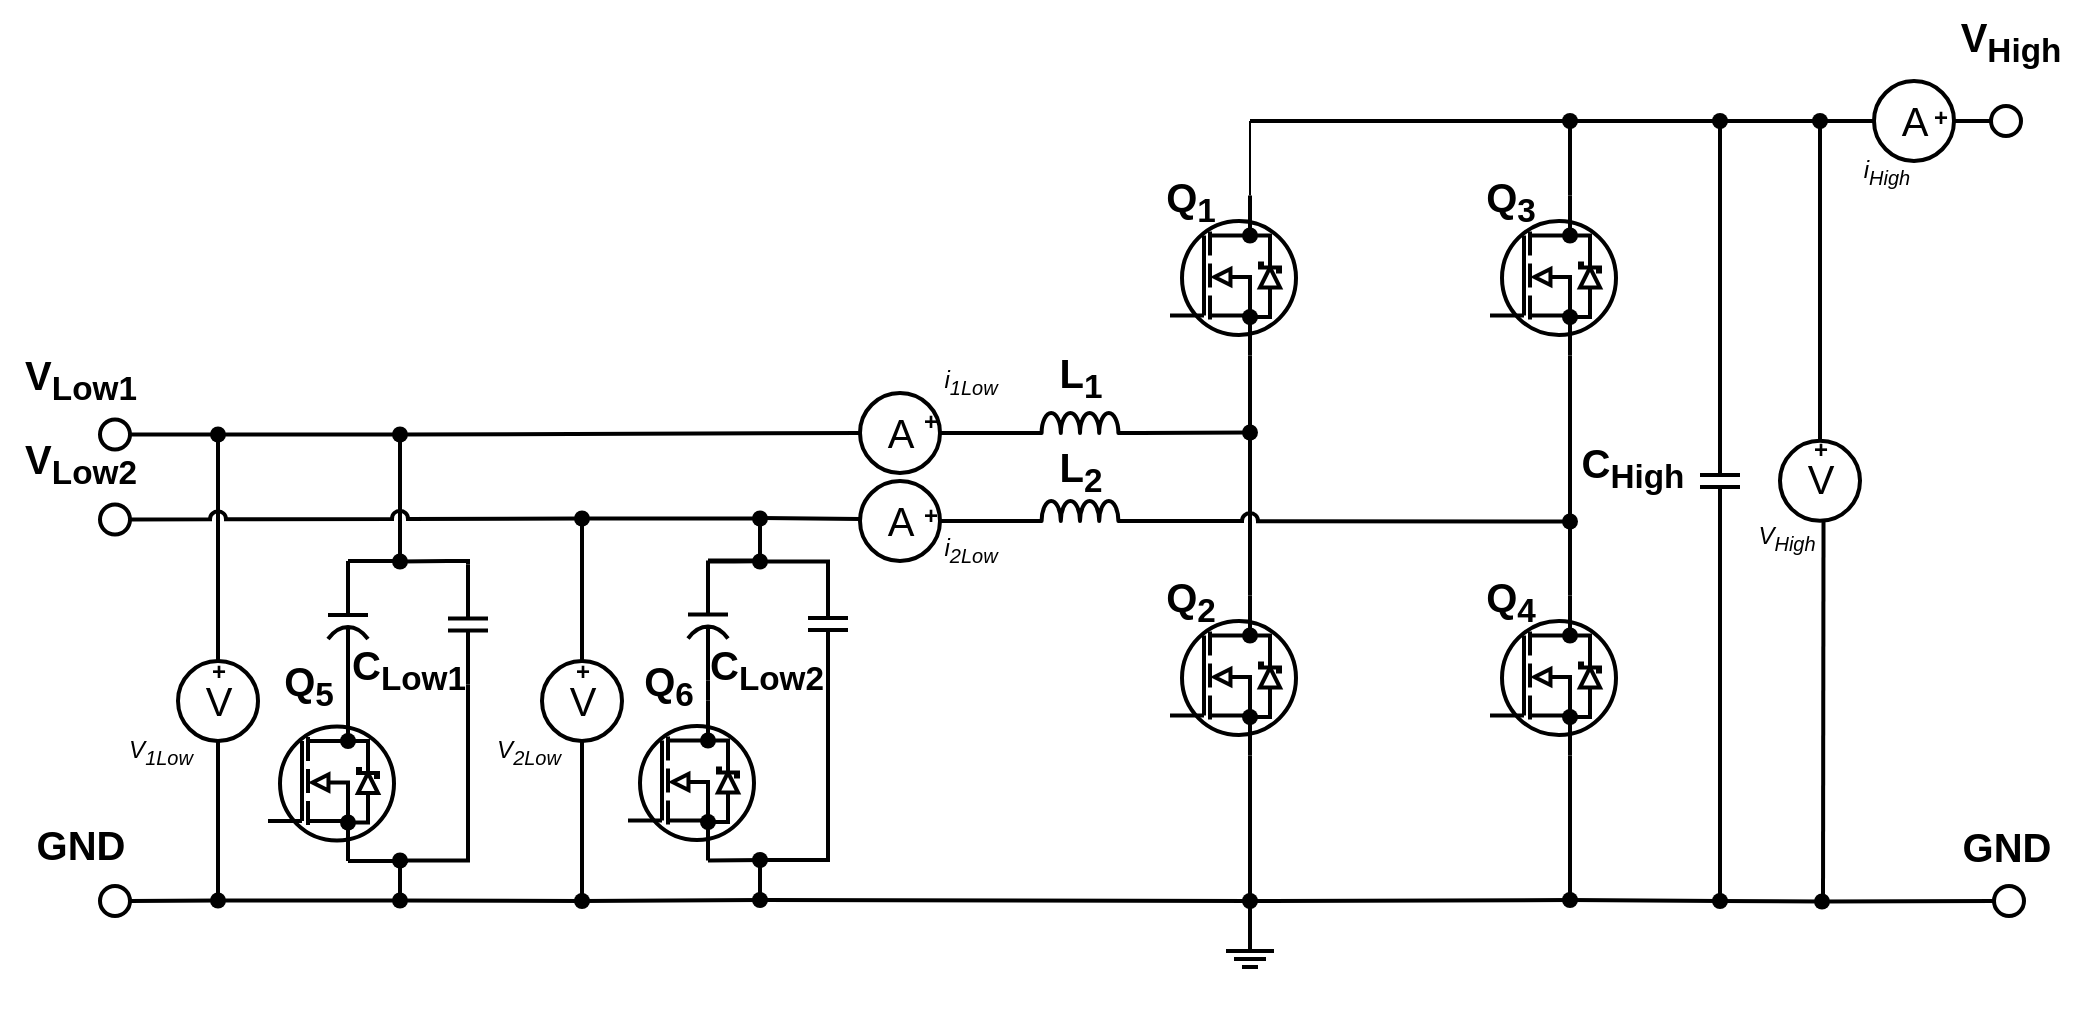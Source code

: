 <?xml version="1.0" encoding="UTF-8"?>
<mxfile version="26.0.9">
  <diagram name="Page-1" id="QzeyVUb6s1BmRlXUzprZ">
    <mxGraphModel dx="6660" dy="6824" grid="1" gridSize="10" guides="1" tooltips="1" connect="1" arrows="1" fold="1" page="1" pageScale="1" pageWidth="1169" pageHeight="827" background="none" math="1" shadow="0">
      <root>
        <mxCell id="0" />
        <mxCell id="1" parent="0" />
        <mxCell id="2" value="" style="group;aspect=fixed;" vertex="1" connectable="0" parent="1">
          <mxGeometry x="-1460" y="-2337.5" width="1039.5" height="505" as="geometry" />
        </mxCell>
        <mxCell id="3" value="i&lt;sub&gt;2Low&lt;/sub&gt;" style="text;html=1;align=center;verticalAlign=middle;resizable=0;points=[];autosize=1;strokeColor=none;fillColor=none;fontStyle=2;rounded=0;strokeWidth=2;" vertex="1" parent="2">
          <mxGeometry x="460" y="259.93" width="50" height="30" as="geometry" />
        </mxCell>
        <mxCell id="4" value="V&lt;sub&gt;1Low&lt;/sub&gt;" style="text;html=1;align=center;verticalAlign=middle;resizable=0;points=[];autosize=1;strokeColor=none;fillColor=none;fontStyle=2;rounded=0;strokeWidth=2;" vertex="1" parent="2">
          <mxGeometry x="50" y="360" width="60" height="30" as="geometry" />
        </mxCell>
        <mxCell id="5" value="C&lt;sub&gt;High&lt;/sub&gt;" style="text;html=1;align=center;verticalAlign=middle;resizable=0;points=[];autosize=1;strokeColor=none;fillColor=none;fontSize=20;fontStyle=1;rounded=0;strokeWidth=2;" vertex="1" parent="2">
          <mxGeometry x="781" y="213.25" width="70" height="40" as="geometry" />
        </mxCell>
        <mxCell id="6" value="C&lt;sub&gt;Low1&lt;/sub&gt;" style="text;html=1;align=center;verticalAlign=middle;resizable=0;points=[];autosize=1;strokeColor=none;fillColor=none;fontSize=20;fontStyle=1;rounded=0;strokeWidth=2;" vertex="1" parent="2">
          <mxGeometry x="164" y="314.0" width="80" height="40" as="geometry" />
        </mxCell>
        <mxCell id="7" value="L&lt;sub&gt;1&lt;/sub&gt;" style="text;html=1;align=center;verticalAlign=middle;resizable=0;points=[];autosize=1;strokeColor=none;fillColor=none;fontSize=20;fontStyle=1;rounded=0;strokeWidth=2;" vertex="1" parent="2">
          <mxGeometry x="520" y="168.25" width="40" height="40" as="geometry" />
        </mxCell>
        <mxCell id="8" value="L&lt;sub&gt;2&lt;/sub&gt;" style="text;html=1;align=center;verticalAlign=middle;resizable=0;points=[];autosize=1;strokeColor=none;fillColor=none;fontSize=20;fontStyle=1;rounded=0;strokeWidth=2;" vertex="1" parent="2">
          <mxGeometry x="520" y="215.25" width="40" height="40" as="geometry" />
        </mxCell>
        <mxCell id="9" value="V&lt;sub&gt;Low1&lt;/sub&gt;" style="text;html=1;align=center;verticalAlign=middle;resizable=0;points=[];autosize=1;strokeColor=none;fillColor=none;fontSize=20;fontStyle=1;rounded=0;strokeWidth=2;" vertex="1" parent="2">
          <mxGeometry y="169.25" width="80" height="40" as="geometry" />
        </mxCell>
        <mxCell id="10" value="V&lt;sub&gt;Low2&lt;/sub&gt;" style="text;html=1;align=center;verticalAlign=middle;resizable=0;points=[];autosize=1;strokeColor=none;fillColor=none;fontSize=20;fontStyle=1;rounded=0;strokeWidth=2;" vertex="1" parent="2">
          <mxGeometry y="211.25" width="80" height="40" as="geometry" />
        </mxCell>
        <mxCell id="11" value="GND" style="text;html=1;align=center;verticalAlign=middle;resizable=0;points=[];autosize=1;strokeColor=none;fillColor=none;fontSize=20;fontStyle=1;rounded=0;strokeWidth=2;" vertex="1" parent="2">
          <mxGeometry x="5" y="401.25" width="70" height="40" as="geometry" />
        </mxCell>
        <mxCell id="12" value="GND" style="text;html=1;align=center;verticalAlign=middle;resizable=0;points=[];autosize=1;strokeColor=none;fillColor=none;fontSize=20;fontStyle=1;rounded=0;strokeWidth=2;" vertex="1" parent="2">
          <mxGeometry x="968" y="402.5" width="70" height="40" as="geometry" />
        </mxCell>
        <mxCell id="13" value="V&lt;sub&gt;High&lt;/sub&gt;" style="text;html=1;align=center;verticalAlign=middle;resizable=0;points=[];autosize=1;strokeColor=none;fillColor=none;fontStyle=2;rounded=0;strokeWidth=2;" vertex="1" parent="2">
          <mxGeometry x="868" y="253.25" width="50" height="30" as="geometry" />
        </mxCell>
        <mxCell id="14" value="i&lt;sub&gt;High&lt;/sub&gt;" style="text;html=1;align=center;verticalAlign=middle;resizable=0;points=[];autosize=1;strokeColor=none;fillColor=none;fontStyle=2;rounded=0;strokeWidth=2;" vertex="1" parent="2">
          <mxGeometry x="918" y="70" width="50" height="30" as="geometry" />
        </mxCell>
        <mxCell id="15" value="Q&lt;sub&gt;5&lt;/sub&gt;" style="text;html=1;align=center;verticalAlign=middle;resizable=0;points=[];autosize=1;strokeColor=none;fillColor=none;fontSize=20;fontStyle=1;rounded=0;strokeWidth=2;" vertex="1" parent="2">
          <mxGeometry x="129" y="322.75" width="50" height="40" as="geometry" />
        </mxCell>
        <mxCell id="16" value="" style="shape=waypoint;fillStyle=solid;size=6;pointerEvents=1;points=[];fillColor=none;resizable=0;rotatable=0;perimeter=centerPerimeter;snapToPoint=1;strokeColor=none;rounded=0;strokeWidth=2;" vertex="1" parent="2">
          <mxGeometry x="77" y="237.25" width="20" height="20" as="geometry" />
        </mxCell>
        <mxCell id="17" value="" style="edgeStyle=none;orthogonalLoop=1;jettySize=auto;html=1;rounded=0;strokeWidth=2;endArrow=none;endFill=0;" edge="1" parent="2" source="22">
          <mxGeometry width="100" relative="1" as="geometry">
            <mxPoint x="247" y="449.25" as="sourcePoint" />
            <mxPoint x="1007" y="449.25" as="targetPoint" />
            <Array as="points" />
          </mxGeometry>
        </mxCell>
        <mxCell id="18" value="" style="verticalLabelPosition=bottom;shadow=0;dashed=0;align=center;html=1;verticalAlign=top;strokeWidth=2;shape=ellipse;perimeter=ellipsePerimeter;rounded=0;" vertex="1" parent="2">
          <mxGeometry x="50" y="209.25" width="15" height="15" as="geometry" />
        </mxCell>
        <mxCell id="19" value="" style="verticalLabelPosition=bottom;shadow=0;dashed=0;align=center;html=1;verticalAlign=top;strokeWidth=2;shape=ellipse;perimeter=ellipsePerimeter;rounded=0;" vertex="1" parent="2">
          <mxGeometry x="50" y="251.75" width="15" height="15" as="geometry" />
        </mxCell>
        <mxCell id="20" value="" style="verticalLabelPosition=bottom;shadow=0;dashed=0;align=center;html=1;verticalAlign=top;strokeWidth=2;shape=ellipse;perimeter=ellipsePerimeter;rounded=0;" vertex="1" parent="2">
          <mxGeometry x="50" y="442.5" width="15" height="15" as="geometry" />
        </mxCell>
        <mxCell id="21" value="" style="verticalLabelPosition=bottom;shadow=0;dashed=0;align=center;html=1;verticalAlign=top;strokeWidth=2;shape=ellipse;perimeter=ellipsePerimeter;rounded=0;" vertex="1" parent="2">
          <mxGeometry x="995.5" y="52.5" width="15" height="15" as="geometry" />
        </mxCell>
        <mxCell id="22" value="" style="verticalLabelPosition=bottom;shadow=0;dashed=0;align=center;html=1;verticalAlign=top;strokeWidth=2;shape=ellipse;perimeter=ellipsePerimeter;rounded=0;" vertex="1" parent="2">
          <mxGeometry x="997" y="442.5" width="15" height="15" as="geometry" />
        </mxCell>
        <mxCell id="23" value="i&lt;sub&gt;1Low&lt;/sub&gt;" style="text;html=1;align=center;verticalAlign=middle;resizable=0;points=[];autosize=1;strokeColor=none;fillColor=none;fontStyle=2;rounded=0;strokeWidth=2;" vertex="1" parent="2">
          <mxGeometry x="460" y="175.75" width="50" height="30" as="geometry" />
        </mxCell>
        <mxCell id="24" value="+" style="text;html=1;align=center;verticalAlign=middle;resizable=0;points=[];autosize=1;strokeColor=none;fillColor=none;strokeWidth=2;fontStyle=1;rounded=0;" vertex="1" parent="2">
          <mxGeometry x="450" y="242" width="30" height="30" as="geometry" />
        </mxCell>
        <mxCell id="25" value="V&lt;sub&gt;2Low&lt;/sub&gt;" style="text;html=1;align=center;verticalAlign=middle;resizable=0;points=[];autosize=1;strokeColor=none;fillColor=none;fontStyle=2;rounded=0;strokeWidth=2;" vertex="1" parent="2">
          <mxGeometry x="234" y="360" width="60" height="30" as="geometry" />
        </mxCell>
        <mxCell id="26" value="" style="shape=waypoint;fillStyle=solid;size=6;pointerEvents=1;points=[];fillColor=none;resizable=0;rotatable=0;perimeter=centerPerimeter;snapToPoint=1;strokeColor=none;rounded=0;strokeWidth=2;" vertex="1" parent="2">
          <mxGeometry x="78" y="256.25" width="20" height="20" as="geometry" />
        </mxCell>
        <mxCell id="27" value="" style="pointerEvents=1;verticalLabelPosition=middle;shadow=0;dashed=0;align=left;html=1;verticalAlign=top;shape=mxgraph.electrical.capacitors.capacitor_2;spacing=0;labelPosition=center;spacingTop=10;spacingLeft=25;fillColor=none;rotation=90;strokeWidth=2;" vertex="1" parent="2">
          <mxGeometry x="144" y="300" width="60" height="20" as="geometry" />
        </mxCell>
        <mxCell id="28" value="" style="pointerEvents=1;verticalLabelPosition=middle;shadow=0;dashed=0;align=left;html=1;verticalAlign=top;shape=mxgraph.electrical.capacitors.capacitor_1;labelPosition=center;spacingBottom=0;spacingLeft=25;direction=east;spacing=0;spacingTop=10;points=[[0,0.5,0,0,0],[0.5,0,0,0,-3],[0.5,1,0,0,2],[1,0.5,0,0,0]];fillColor=none;rotation=90;strokeWidth=2;" vertex="1" parent="2">
          <mxGeometry x="204" y="301.75" width="60" height="20" as="geometry" />
        </mxCell>
        <mxCell id="29" value="" style="shape=waypoint;sketch=0;fillStyle=solid;size=6;pointerEvents=1;points=[];fillColor=none;resizable=0;rotatable=0;perimeter=centerPerimeter;snapToPoint=1;strokeWidth=2;" vertex="1" parent="2">
          <mxGeometry x="190" y="419.75" width="20" height="20" as="geometry" />
        </mxCell>
        <mxCell id="30" value="" style="edgeStyle=orthogonalEdgeStyle;orthogonalLoop=1;jettySize=auto;html=1;rounded=0;exitX=1;exitY=0.5;exitDx=0;exitDy=0;exitPerimeter=0;endArrow=none;startFill=0;entryX=0.903;entryY=0.529;entryDx=0;entryDy=0;entryPerimeter=0;strokeWidth=2;" edge="1" parent="2" source="28" target="29">
          <mxGeometry width="100" relative="1" as="geometry">
            <mxPoint x="194" y="390" as="sourcePoint" />
            <mxPoint x="210" y="430" as="targetPoint" />
            <Array as="points">
              <mxPoint x="234" y="430" />
            </Array>
          </mxGeometry>
        </mxCell>
        <mxCell id="31" value="" style="edgeStyle=elbowEdgeStyle;orthogonalLoop=1;jettySize=auto;html=1;rounded=0;exitX=1;exitY=1;exitDx=0;exitDy=0;entryX=0.5;entryY=0.512;entryDx=0;entryDy=0;entryPerimeter=0;endArrow=none;startFill=0;elbow=vertical;strokeWidth=2;" edge="1" parent="2" source="104">
          <mxGeometry width="100" relative="1" as="geometry">
            <mxPoint x="168" y="400" as="sourcePoint" />
            <mxPoint x="204" y="429.75" as="targetPoint" />
          </mxGeometry>
        </mxCell>
        <mxCell id="32" value="" style="shape=waypoint;sketch=0;fillStyle=solid;size=6;pointerEvents=1;points=[];fillColor=none;resizable=0;rotatable=0;perimeter=centerPerimeter;snapToPoint=1;strokeWidth=2;" vertex="1" parent="2">
          <mxGeometry x="190" y="270.25" width="20" height="20" as="geometry" />
        </mxCell>
        <mxCell id="33" value="" style="edgeStyle=orthogonalEdgeStyle;orthogonalLoop=1;jettySize=auto;html=1;rounded=0;exitX=0;exitY=0.5;exitDx=0;exitDy=0;exitPerimeter=0;entryX=0.566;entryY=0.596;entryDx=0;entryDy=0;entryPerimeter=0;elbow=vertical;endArrow=none;startFill=0;strokeWidth=2;" edge="1" parent="2" source="27" target="32">
          <mxGeometry width="100" relative="1" as="geometry">
            <mxPoint x="164" y="270" as="sourcePoint" />
            <mxPoint x="264" y="270" as="targetPoint" />
            <Array as="points">
              <mxPoint x="174" y="280" />
              <mxPoint x="200" y="280" />
            </Array>
          </mxGeometry>
        </mxCell>
        <mxCell id="34" value="" style="edgeStyle=orthogonalEdgeStyle;orthogonalLoop=1;jettySize=auto;html=1;rounded=0;exitX=0;exitY=0.5;exitDx=0;exitDy=0;exitPerimeter=0;entryX=0.7;entryY=0.487;entryDx=0;entryDy=0;entryPerimeter=0;elbow=vertical;endArrow=none;startFill=0;strokeWidth=2;" edge="1" parent="2" source="28" target="32">
          <mxGeometry width="100" relative="1" as="geometry">
            <mxPoint x="204" y="273.75" as="sourcePoint" />
            <mxPoint x="230" y="271.75" as="targetPoint" />
            <Array as="points">
              <mxPoint x="224" y="280" />
              <mxPoint x="200" y="280" />
            </Array>
          </mxGeometry>
        </mxCell>
        <mxCell id="35" value="" style="edgeStyle=elbowEdgeStyle;orthogonalLoop=1;jettySize=auto;html=1;rounded=0;entryX=0.614;entryY=0.117;entryDx=0;entryDy=0;entryPerimeter=0;endArrow=none;startFill=0;exitX=0.7;exitY=0.663;exitDx=0;exitDy=0;exitPerimeter=0;jumpStyle=arc;strokeWidth=2;" edge="1" parent="2" source="36" target="32">
          <mxGeometry width="100" relative="1" as="geometry">
            <mxPoint x="170" y="230" as="sourcePoint" />
            <mxPoint x="178" y="270.25" as="targetPoint" />
            <Array as="points">
              <mxPoint x="200" y="250" />
              <mxPoint x="176" y="250" />
            </Array>
          </mxGeometry>
        </mxCell>
        <mxCell id="36" value="" style="shape=waypoint;sketch=0;fillStyle=solid;size=6;pointerEvents=1;points=[];fillColor=none;resizable=0;rotatable=0;perimeter=centerPerimeter;snapToPoint=1;strokeWidth=2;" vertex="1" parent="2">
          <mxGeometry x="190" y="206.75" width="20" height="20" as="geometry" />
        </mxCell>
        <mxCell id="37" value="" style="edgeStyle=elbowEdgeStyle;orthogonalLoop=1;jettySize=auto;html=1;rounded=0;entryX=0.218;entryY=0.086;entryDx=0;entryDy=0;entryPerimeter=0;endArrow=none;startFill=0;exitDx=0;exitDy=0;jumpStyle=arc;strokeWidth=2;" edge="1" parent="2" source="116" target="36">
          <mxGeometry width="100" relative="1" as="geometry">
            <mxPoint x="189.95" y="190" as="sourcePoint" />
            <mxPoint x="189.95" y="253" as="targetPoint" />
          </mxGeometry>
        </mxCell>
        <mxCell id="38" value="" style="shape=waypoint;sketch=0;fillStyle=solid;size=6;pointerEvents=1;points=[];fillColor=none;resizable=0;rotatable=0;perimeter=centerPerimeter;snapToPoint=1;strokeWidth=2;" vertex="1" parent="2">
          <mxGeometry x="281" y="248.75" width="20" height="20" as="geometry" />
        </mxCell>
        <mxCell id="39" value="" style="edgeStyle=elbowEdgeStyle;orthogonalLoop=1;jettySize=auto;html=1;rounded=0;entryX=0.5;entryY=0;entryDx=0;entryDy=0;entryPerimeter=0;endArrow=none;startFill=0;exitX=0.651;exitY=0.911;exitDx=0;exitDy=0;exitPerimeter=0;jumpStyle=arc;strokeWidth=2;" edge="1" parent="2" source="38" target="186">
          <mxGeometry width="100" relative="1" as="geometry">
            <mxPoint x="244" y="237" as="sourcePoint" />
            <mxPoint x="244" y="300" as="targetPoint" />
          </mxGeometry>
        </mxCell>
        <mxCell id="40" value="" style="shape=waypoint;sketch=0;fillStyle=solid;size=6;pointerEvents=1;points=[];fillColor=none;resizable=0;rotatable=0;perimeter=centerPerimeter;snapToPoint=1;strokeWidth=2;" vertex="1" parent="2">
          <mxGeometry x="281" y="440" width="20" height="20" as="geometry" />
        </mxCell>
        <mxCell id="41" value="" style="edgeStyle=elbowEdgeStyle;orthogonalLoop=1;jettySize=auto;html=1;rounded=0;entryX=0.627;entryY=0.002;entryDx=0;entryDy=0;entryPerimeter=0;endArrow=none;startFill=0;exitX=0.5;exitY=1;exitDx=0;exitDy=0;exitPerimeter=0;jumpStyle=arc;strokeWidth=2;" edge="1" parent="2" source="186" target="40">
          <mxGeometry width="100" relative="1" as="geometry">
            <mxPoint x="301" y="269" as="sourcePoint" />
            <mxPoint x="301" y="340" as="targetPoint" />
          </mxGeometry>
        </mxCell>
        <mxCell id="42" value="" style="edgeStyle=elbowEdgeStyle;orthogonalLoop=1;jettySize=auto;html=1;rounded=0;entryX=0.367;entryY=0.484;entryDx=0;entryDy=0;entryPerimeter=0;endArrow=none;startFill=0;exitDx=0;exitDy=0;jumpStyle=arc;strokeWidth=2;" edge="1" parent="2" source="45" target="40">
          <mxGeometry width="100" relative="1" as="geometry">
            <mxPoint x="287" y="279" as="sourcePoint" />
            <mxPoint x="287" y="350" as="targetPoint" />
          </mxGeometry>
        </mxCell>
        <mxCell id="43" value="" style="edgeStyle=elbowEdgeStyle;orthogonalLoop=1;jettySize=auto;html=1;rounded=0;endArrow=none;startFill=0;exitX=0.532;exitY=1.003;exitDx=0;exitDy=0;exitPerimeter=0;jumpStyle=arc;entryX=0.631;entryY=0.447;entryDx=0;entryDy=0;entryPerimeter=0;strokeWidth=2;" edge="1" parent="2" source="29" target="45">
          <mxGeometry width="100" relative="1" as="geometry">
            <mxPoint x="297" y="289" as="sourcePoint" />
            <mxPoint x="224" y="440" as="targetPoint" />
          </mxGeometry>
        </mxCell>
        <mxCell id="44" value="" style="edgeStyle=elbowEdgeStyle;orthogonalLoop=1;jettySize=auto;html=1;rounded=0;entryDx=0;entryDy=0;entryPerimeter=0;endArrow=none;startFill=0;exitDx=0;exitDy=0;jumpStyle=arc;strokeWidth=2;" edge="1" parent="2" source="47" target="45">
          <mxGeometry width="100" relative="1" as="geometry">
            <mxPoint x="65" y="450" as="sourcePoint" />
            <mxPoint x="243" y="450" as="targetPoint" />
          </mxGeometry>
        </mxCell>
        <mxCell id="45" value="" style="shape=waypoint;sketch=0;fillStyle=solid;size=6;pointerEvents=1;points=[];fillColor=none;resizable=0;rotatable=0;perimeter=centerPerimeter;snapToPoint=1;strokeWidth=2;" vertex="1" parent="2">
          <mxGeometry x="190" y="439.75" width="20" height="20" as="geometry" />
        </mxCell>
        <mxCell id="46" value="" style="edgeStyle=elbowEdgeStyle;orthogonalLoop=1;jettySize=auto;html=1;rounded=0;entryDx=0;entryDy=0;entryPerimeter=0;endArrow=none;startFill=0;exitX=1;exitY=0.5;exitDx=0;exitDy=0;jumpStyle=arc;strokeWidth=2;" edge="1" parent="2" source="20" target="47">
          <mxGeometry width="100" relative="1" as="geometry">
            <mxPoint x="65" y="450" as="sourcePoint" />
            <mxPoint x="176" y="450" as="targetPoint" />
          </mxGeometry>
        </mxCell>
        <mxCell id="47" value="" style="shape=waypoint;sketch=0;fillStyle=solid;size=6;pointerEvents=1;points=[];fillColor=none;resizable=0;rotatable=0;perimeter=centerPerimeter;snapToPoint=1;strokeWidth=2;" vertex="1" parent="2">
          <mxGeometry x="99" y="439.75" width="20" height="20" as="geometry" />
        </mxCell>
        <mxCell id="48" value="" style="group;strokeWidth=2;" connectable="0" vertex="1" parent="2">
          <mxGeometry x="89" y="320" width="40" height="50" as="geometry" />
        </mxCell>
        <mxCell id="49" value="+" style="text;html=1;align=center;verticalAlign=middle;resizable=0;points=[];autosize=1;strokeColor=none;fillColor=none;fontStyle=1;rounded=0;" vertex="1" parent="48">
          <mxGeometry x="5" width="30" height="30" as="geometry" />
        </mxCell>
        <mxCell id="50" value="V" style="verticalLabelPosition=middle;shadow=0;dashed=0;align=center;html=1;verticalAlign=middle;strokeWidth=2;shape=ellipse;aspect=fixed;fontSize=20;spacing=0;spacingBottom=2;points=[[0,0.5,0,0,0],[0.5,0,0,0,0],[0.5,1,0,0,0],[1,0.5,0,0,0]];fillColor=none;" vertex="1" parent="48">
          <mxGeometry y="10" width="40" height="40" as="geometry" />
        </mxCell>
        <mxCell id="51" value="" style="edgeStyle=elbowEdgeStyle;orthogonalLoop=1;jettySize=auto;html=1;rounded=0;entryX=0.5;entryY=0;entryDx=0;entryDy=0;entryPerimeter=0;endArrow=none;startFill=0;jumpStyle=arc;exitX=0.509;exitY=0.645;exitDx=0;exitDy=0;exitPerimeter=0;strokeWidth=2;" edge="1" parent="2" source="116" target="50">
          <mxGeometry width="100" relative="1" as="geometry">
            <mxPoint x="110" y="280" as="sourcePoint" />
            <mxPoint x="74.64" y="373.5" as="targetPoint" />
          </mxGeometry>
        </mxCell>
        <mxCell id="52" value="" style="edgeStyle=elbowEdgeStyle;orthogonalLoop=1;jettySize=auto;html=1;rounded=0;entryX=0.554;entryY=0.102;entryDx=0;entryDy=0;entryPerimeter=0;endArrow=none;startFill=0;exitX=0.5;exitY=1;exitDx=0;exitDy=0;exitPerimeter=0;jumpStyle=arc;strokeWidth=2;" edge="1" parent="2" source="50" target="47">
          <mxGeometry width="100" relative="1" as="geometry">
            <mxPoint x="119" y="269" as="sourcePoint" />
            <mxPoint x="119" y="340" as="targetPoint" />
          </mxGeometry>
        </mxCell>
        <mxCell id="53" value="A" style="verticalLabelPosition=middle;shadow=0;dashed=0;align=center;html=1;verticalAlign=middle;strokeWidth=2;shape=ellipse;aspect=fixed;fontSize=20;spacing=0;spacingBottom=2;spacingTop=0;points=[[0,0.5,0,0,0],[0.5,0,0,0,0],[0.5,1,0,0,0],[1,0.5,0,0,0]];fillColor=none;" vertex="1" parent="2">
          <mxGeometry x="430" y="240" width="40" height="40" as="geometry" />
        </mxCell>
        <mxCell id="54" value="A" style="verticalLabelPosition=middle;shadow=0;dashed=0;align=center;html=1;verticalAlign=middle;strokeWidth=2;shape=ellipse;aspect=fixed;fontSize=20;spacing=0;spacingBottom=2;spacingTop=0;points=[[0,0.5,0,0,0],[0.5,0,0,0,0],[0.5,1,0,0,0],[1,0.5,0,0,0]];fillColor=none;" vertex="1" parent="2">
          <mxGeometry x="430" y="196" width="40" height="40" as="geometry" />
        </mxCell>
        <mxCell id="55" value="+" style="text;html=1;align=center;verticalAlign=middle;resizable=0;points=[];autosize=1;strokeColor=none;fillColor=none;strokeWidth=2;fontStyle=1;rounded=0;" vertex="1" parent="2">
          <mxGeometry x="450" y="195.75" width="30" height="30" as="geometry" />
        </mxCell>
        <mxCell id="56" value="" style="pointerEvents=1;verticalLabelPosition=middle;shadow=0;dashed=0;align=left;html=1;verticalAlign=top;shape=mxgraph.electrical.inductors.inductor_3;labelPosition=center;spacingBottom=0;spacingLeft=25;direction=east;spacing=0;spacingTop=0;points=[[0,1,0,0,0],[0.5,1,0,0,0],[1,1,0,0,0]];fillColor=none;strokeWidth=2;" vertex="1" parent="2">
          <mxGeometry x="510" y="206" width="60" height="10" as="geometry" />
        </mxCell>
        <mxCell id="57" value="" style="pointerEvents=1;verticalLabelPosition=middle;shadow=0;dashed=0;align=left;html=1;verticalAlign=top;shape=mxgraph.electrical.inductors.inductor_3;labelPosition=center;spacingBottom=0;spacingLeft=25;direction=east;spacing=0;spacingTop=0;points=[[0,1,0,0,0],[0.5,1,0,0,0],[1,1,0,0,0]];fillColor=none;strokeWidth=2;" vertex="1" parent="2">
          <mxGeometry x="510" y="250" width="60" height="10" as="geometry" />
        </mxCell>
        <mxCell id="58" value="" style="edgeStyle=elbowEdgeStyle;orthogonalLoop=1;jettySize=auto;html=1;rounded=0;endArrow=none;startFill=0;jumpStyle=arc;elbow=vertical;entryX=1;entryY=0.5;entryDx=0;entryDy=0;entryPerimeter=0;exitX=0;exitY=1;exitDx=0;exitDy=0;exitPerimeter=0;strokeWidth=2;" edge="1" parent="2" source="56" target="54">
          <mxGeometry width="100" relative="1" as="geometry">
            <mxPoint x="510" y="216" as="sourcePoint" />
            <mxPoint x="470" y="219" as="targetPoint" />
          </mxGeometry>
        </mxCell>
        <mxCell id="59" value="" style="edgeStyle=elbowEdgeStyle;orthogonalLoop=1;jettySize=auto;html=1;rounded=0;entryX=1;entryY=0.5;entryDx=0;entryDy=0;entryPerimeter=0;endArrow=none;startFill=0;exitX=0;exitY=1;exitDx=0;exitDy=0;exitPerimeter=0;jumpStyle=arc;elbow=vertical;strokeWidth=2;" edge="1" parent="2" source="57" target="53">
          <mxGeometry width="100" relative="1" as="geometry">
            <mxPoint x="501.82" y="255.25" as="sourcePoint" />
            <mxPoint x="501.82" y="318.25" as="targetPoint" />
          </mxGeometry>
        </mxCell>
        <mxCell id="60" value="" style="pointerEvents=1;verticalLabelPosition=middle;shadow=0;dashed=0;align=left;html=1;verticalAlign=top;shape=mxgraph.electrical.capacitors.capacitor_1;labelPosition=center;spacingBottom=0;spacingLeft=25;direction=east;spacing=0;spacingTop=10;points=[[0,0.5,0,0,0],[0.5,0,0,0,-3],[0.5,1,0,0,2],[1,0.5,0,0,0]];fillColor=none;rotation=90;strokeWidth=2;" vertex="1" parent="2">
          <mxGeometry x="830" y="230" width="60" height="20" as="geometry" />
        </mxCell>
        <mxCell id="61" value="" style="group;strokeWidth=2;" connectable="0" vertex="1" parent="2">
          <mxGeometry x="580" y="70" width="70" height="110" as="geometry" />
        </mxCell>
        <mxCell id="62" value="Q&lt;sub&gt;1&lt;/sub&gt;" style="text;html=1;align=center;verticalAlign=middle;resizable=0;points=[];autosize=1;strokeColor=none;fillColor=none;fontSize=20;fontStyle=1;rounded=0;" vertex="1" parent="61">
          <mxGeometry x="-10" y="10" width="50" height="40" as="geometry" />
        </mxCell>
        <mxCell id="63" value="" style="shape=stencil(xZXbboMwDIafJrdTTu24nej6Hin1RlSaoJAe9vYLhFYlLGgjVJMQkv3jL45jHMTyphQ1IIoviG0QpRy7lzNLb2a9KZoaCut9Z2Gk2FXglcYafYCL3Ns+RKoSjLStyt4RfnPftA/LC62Ug0itmoHyoDuYkMrF4quH9ct/9dbLytu1W+EIFoz3E+9FdPtrMBmCn4MlS2HvGw8LEUJY7jyxQrN8J4rDp9EntR9HRbUPbeAH4S7LqvJNMLGpWrTtMRJu8lGfIXboazxVrxuhkuqBQF5nIIZJBAj6P1kEtSDZ37MIECw9C8aTs+Dr5CxWM04kbC2anMWcvuCLI9LPdM5fxhdHZJOIbkxFJom7yGIzqAsbDbHO6y+/zvEN);whiteSpace=wrap;html=1;strokeWidth=2;movable=1;resizable=1;rotatable=1;deletable=1;editable=1;locked=0;connectable=1;" vertex="1" parent="61">
          <mxGeometry x="5" y="27.25" width="40" height="80" as="geometry" />
        </mxCell>
        <mxCell id="64" value="" style="ellipse;whiteSpace=wrap;html=1;fillColor=none;strokeWidth=2;strokeColor=default;container=0;" vertex="1" parent="61">
          <mxGeometry x="11" y="40" width="57" height="57" as="geometry" />
        </mxCell>
        <mxCell id="65" value="" style="shape=stencil(rZRNbsMgEIVPw7bC4GZf0fYexJnEKAQsoEl7+2CPLYU4Rv7pxtK8Jz5mHmDCha9lA4TRmvBPwhij8RPLG5ZlX0rfQBVQu0qn5F4DOj44e4abOoSeoEwNToXW5V+EfpAWSQkXlTUmQpQ1PnEe/AiTysS19Bdh/fZ/ffX2jnUTd7hAAId6gSph37PBxRYwF1GZGoeLvazOJ2d/zOFlO41soxoZg32xV3jo8ykBmht1QGhlphFsBYKniGIWotLWQ+ZYoj6KolMn8uPiaB1kgj0qrfE6ZnZdlP6asbPhz0OkTbBdgiiXN/FE2H4BthNWIcr/RhS75cex6i2kXZRLEK8fyuBN3vdu2ejBdCr+8jvhDg==);html=1;verticalAlign=top;align=left;spacingTop=10;spacing=0;spacingLeft=25;fillColor=none;flipV=1;rotation=-90;aspect=fixed;strokeWidth=2;container=0;" vertex="1" parent="61">
          <mxGeometry x="45" y="63.25" width="20" height="10" as="geometry" />
        </mxCell>
        <mxCell id="66" value="" style="edgeStyle=orthogonalEdgeStyle;orthogonalLoop=1;jettySize=auto;html=1;rounded=0;endArrow=none;startFill=0;entryX=1;entryY=0.5;entryDx=0;entryDy=0;strokeWidth=2;" edge="1" parent="61" source="67">
          <mxGeometry width="100" relative="1" as="geometry">
            <mxPoint x="45" y="54" as="sourcePoint" />
            <mxPoint x="55" y="63" as="targetPoint" />
          </mxGeometry>
        </mxCell>
        <mxCell id="67" value="" style="shape=waypoint;sketch=0;fillStyle=solid;size=6;pointerEvents=1;points=[];fillColor=none;resizable=0;rotatable=0;perimeter=centerPerimeter;snapToPoint=1;strokeColor=default;strokeWidth=2;container=0;" vertex="1" parent="61">
          <mxGeometry x="35" y="37.25" width="20" height="20" as="geometry" />
        </mxCell>
        <mxCell id="68" value="" style="edgeStyle=orthogonalEdgeStyle;orthogonalLoop=1;jettySize=auto;html=1;rounded=0;exitX=0;exitY=0.5;exitDx=0;exitDy=0;endArrow=none;startFill=0;strokeWidth=2;" edge="1" parent="61" target="69">
          <mxGeometry width="100" relative="1" as="geometry">
            <mxPoint x="55" y="78" as="sourcePoint" />
            <mxPoint x="55" y="99" as="targetPoint" />
            <Array as="points">
              <mxPoint x="55" y="88" />
            </Array>
          </mxGeometry>
        </mxCell>
        <mxCell id="69" value="" style="shape=waypoint;sketch=0;fillStyle=solid;size=6;pointerEvents=1;points=[];fillColor=none;resizable=0;rotatable=0;perimeter=centerPerimeter;snapToPoint=1;strokeColor=default;strokeWidth=2;container=0;" vertex="1" parent="61">
          <mxGeometry x="35" y="78" width="20" height="20" as="geometry" />
        </mxCell>
        <mxCell id="70" value="" style="edgeStyle=orthogonalEdgeStyle;orthogonalLoop=1;jettySize=auto;html=1;rounded=0;entryX=0.5;entryY=0.5;entryDx=0;entryDy=0;entryPerimeter=0;endArrow=block;endFill=0;strokeWidth=2;" edge="1" parent="61" source="69">
          <mxGeometry width="100" relative="1" as="geometry">
            <mxPoint x="-45" y="99" as="sourcePoint" />
            <mxPoint x="25" y="68" as="targetPoint" />
            <Array as="points">
              <mxPoint x="45" y="68" />
            </Array>
          </mxGeometry>
        </mxCell>
        <mxCell id="71" value="" style="shape=waypoint;sketch=0;fillStyle=solid;size=6;pointerEvents=1;points=[];fillColor=none;resizable=0;rotatable=0;perimeter=centerPerimeter;snapToPoint=1;strokeColor=none;" vertex="1" parent="61">
          <mxGeometry x="35" y="-20" width="20" height="20" as="geometry" />
        </mxCell>
        <mxCell id="72" value="" style="edgeStyle=elbowEdgeStyle;orthogonalLoop=1;jettySize=auto;html=1;rounded=0;endArrow=none;startFill=0;jumpStyle=arc;exitX=1;exitY=0;exitDx=0;exitDy=0;entryX=0.56;entryY=0.63;entryDx=0;entryDy=0;entryPerimeter=0;" edge="1" parent="61" source="63" target="71">
          <mxGeometry width="100" relative="1" as="geometry">
            <mxPoint x="60" y="20" as="sourcePoint" />
            <mxPoint x="145" y="-3.46" as="targetPoint" />
          </mxGeometry>
        </mxCell>
        <mxCell id="73" value="" style="group;strokeWidth=2;" connectable="0" vertex="1" parent="2">
          <mxGeometry x="580" y="270" width="70" height="110" as="geometry" />
        </mxCell>
        <mxCell id="74" value="" style="shape=stencil(xZXbboMwDIafJrdTTu24nej6Hin1RlSaoJAe9vYLhFYlLGgjVJMQkv3jL45jHMTyphQ1IIoviG0QpRy7lzNLb2a9KZoaCut9Z2Gk2FXglcYafYCL3Ns+RKoSjLStyt4RfnPftA/LC62Ug0itmoHyoDuYkMrF4quH9ct/9dbLytu1W+EIFoz3E+9FdPtrMBmCn4MlS2HvGw8LEUJY7jyxQrN8J4rDp9EntR9HRbUPbeAH4S7LqvJNMLGpWrTtMRJu8lGfIXboazxVrxuhkuqBQF5nIIZJBAj6P1kEtSDZ37MIECw9C8aTs+Dr5CxWM04kbC2anMWcvuCLI9LPdM5fxhdHZJOIbkxFJom7yGIzqAsbDbHO6y+/zvEN);whiteSpace=wrap;html=1;strokeWidth=2;movable=1;resizable=1;rotatable=1;deletable=1;editable=1;locked=0;connectable=1;" vertex="1" parent="73">
          <mxGeometry x="5" y="27.25" width="40" height="80" as="geometry" />
        </mxCell>
        <mxCell id="75" value="" style="ellipse;whiteSpace=wrap;html=1;fillColor=none;strokeWidth=2;strokeColor=default;container=0;" vertex="1" parent="73">
          <mxGeometry x="11" y="40" width="57" height="57" as="geometry" />
        </mxCell>
        <mxCell id="76" value="" style="shape=stencil(rZRNbsMgEIVPw7bC4GZf0fYexJnEKAQsoEl7+2CPLYU4Rv7pxtK8Jz5mHmDCha9lA4TRmvBPwhij8RPLG5ZlX0rfQBVQu0qn5F4DOj44e4abOoSeoEwNToXW5V+EfpAWSQkXlTUmQpQ1PnEe/AiTysS19Bdh/fZ/ffX2jnUTd7hAAId6gSph37PBxRYwF1GZGoeLvazOJ2d/zOFlO41soxoZg32xV3jo8ykBmht1QGhlphFsBYKniGIWotLWQ+ZYoj6KolMn8uPiaB1kgj0qrfE6ZnZdlP6asbPhz0OkTbBdgiiXN/FE2H4BthNWIcr/RhS75cex6i2kXZRLEK8fyuBN3vdu2ejBdCr+8jvhDg==);html=1;verticalAlign=top;align=left;spacingTop=10;spacing=0;spacingLeft=25;fillColor=none;flipV=1;rotation=-90;aspect=fixed;strokeWidth=2;container=0;" vertex="1" parent="73">
          <mxGeometry x="45" y="63.25" width="20" height="10" as="geometry" />
        </mxCell>
        <mxCell id="77" value="" style="edgeStyle=orthogonalEdgeStyle;orthogonalLoop=1;jettySize=auto;html=1;rounded=0;endArrow=none;startFill=0;entryX=1;entryY=0.5;entryDx=0;entryDy=0;strokeWidth=2;" edge="1" parent="73" source="78">
          <mxGeometry width="100" relative="1" as="geometry">
            <mxPoint x="45" y="54" as="sourcePoint" />
            <mxPoint x="55" y="63" as="targetPoint" />
          </mxGeometry>
        </mxCell>
        <mxCell id="78" value="" style="shape=waypoint;sketch=0;fillStyle=solid;size=6;pointerEvents=1;points=[];fillColor=none;resizable=0;rotatable=0;perimeter=centerPerimeter;snapToPoint=1;strokeColor=default;strokeWidth=2;container=0;" vertex="1" parent="73">
          <mxGeometry x="35" y="37.25" width="20" height="20" as="geometry" />
        </mxCell>
        <mxCell id="79" value="" style="edgeStyle=orthogonalEdgeStyle;orthogonalLoop=1;jettySize=auto;html=1;rounded=0;exitX=0;exitY=0.5;exitDx=0;exitDy=0;endArrow=none;startFill=0;strokeWidth=2;" edge="1" parent="73" target="80">
          <mxGeometry width="100" relative="1" as="geometry">
            <mxPoint x="55" y="78" as="sourcePoint" />
            <mxPoint x="55" y="99" as="targetPoint" />
            <Array as="points">
              <mxPoint x="55" y="88" />
            </Array>
          </mxGeometry>
        </mxCell>
        <mxCell id="80" value="" style="shape=waypoint;sketch=0;fillStyle=solid;size=6;pointerEvents=1;points=[];fillColor=none;resizable=0;rotatable=0;perimeter=centerPerimeter;snapToPoint=1;strokeColor=default;strokeWidth=2;container=0;" vertex="1" parent="73">
          <mxGeometry x="35" y="78" width="20" height="20" as="geometry" />
        </mxCell>
        <mxCell id="81" value="" style="edgeStyle=orthogonalEdgeStyle;orthogonalLoop=1;jettySize=auto;html=1;rounded=0;entryX=0.5;entryY=0.5;entryDx=0;entryDy=0;entryPerimeter=0;endArrow=block;endFill=0;strokeWidth=2;" edge="1" parent="73" source="80">
          <mxGeometry width="100" relative="1" as="geometry">
            <mxPoint x="-45" y="99" as="sourcePoint" />
            <mxPoint x="25" y="68" as="targetPoint" />
            <Array as="points">
              <mxPoint x="45" y="68" />
            </Array>
          </mxGeometry>
        </mxCell>
        <mxCell id="82" value="Q&lt;sub&gt;2&lt;/sub&gt;" style="text;html=1;align=center;verticalAlign=middle;resizable=0;points=[];autosize=1;strokeColor=none;fillColor=none;fontSize=20;fontStyle=1;rounded=0;" vertex="1" parent="73">
          <mxGeometry x="-10" y="10" width="50" height="40" as="geometry" />
        </mxCell>
        <mxCell id="83" value="" style="group;strokeWidth=2;" connectable="0" vertex="1" parent="2">
          <mxGeometry x="740" y="270" width="70" height="110" as="geometry" />
        </mxCell>
        <mxCell id="84" value="Q&lt;sub&gt;4&lt;/sub&gt;" style="text;html=1;align=center;verticalAlign=middle;resizable=0;points=[];autosize=1;strokeColor=none;fillColor=none;fontSize=20;fontStyle=1;rounded=0;strokeWidth=2;" vertex="1" parent="83">
          <mxGeometry x="-10" y="10" width="50" height="40" as="geometry" />
        </mxCell>
        <mxCell id="85" value="" style="shape=stencil(xZXbboMwDIafJrdTTu24nej6Hin1RlSaoJAe9vYLhFYlLGgjVJMQkv3jL45jHMTyphQ1IIoviG0QpRy7lzNLb2a9KZoaCut9Z2Gk2FXglcYafYCL3Ns+RKoSjLStyt4RfnPftA/LC62Ug0itmoHyoDuYkMrF4quH9ct/9dbLytu1W+EIFoz3E+9FdPtrMBmCn4MlS2HvGw8LEUJY7jyxQrN8J4rDp9EntR9HRbUPbeAH4S7LqvJNMLGpWrTtMRJu8lGfIXboazxVrxuhkuqBQF5nIIZJBAj6P1kEtSDZ37MIECw9C8aTs+Dr5CxWM04kbC2anMWcvuCLI9LPdM5fxhdHZJOIbkxFJom7yGIzqAsbDbHO6y+/zvEN);whiteSpace=wrap;html=1;strokeWidth=2;movable=1;resizable=1;rotatable=1;deletable=1;editable=1;locked=0;connectable=1;" vertex="1" parent="83">
          <mxGeometry x="5" y="27.25" width="40" height="80" as="geometry" />
        </mxCell>
        <mxCell id="86" value="" style="ellipse;whiteSpace=wrap;html=1;fillColor=none;strokeWidth=2;strokeColor=default;container=0;" vertex="1" parent="83">
          <mxGeometry x="11" y="40" width="57" height="57" as="geometry" />
        </mxCell>
        <mxCell id="87" value="" style="shape=stencil(rZRNbsMgEIVPw7bC4GZf0fYexJnEKAQsoEl7+2CPLYU4Rv7pxtK8Jz5mHmDCha9lA4TRmvBPwhij8RPLG5ZlX0rfQBVQu0qn5F4DOj44e4abOoSeoEwNToXW5V+EfpAWSQkXlTUmQpQ1PnEe/AiTysS19Bdh/fZ/ffX2jnUTd7hAAId6gSph37PBxRYwF1GZGoeLvazOJ2d/zOFlO41soxoZg32xV3jo8ykBmht1QGhlphFsBYKniGIWotLWQ+ZYoj6KolMn8uPiaB1kgj0qrfE6ZnZdlP6asbPhz0OkTbBdgiiXN/FE2H4BthNWIcr/RhS75cex6i2kXZRLEK8fyuBN3vdu2ejBdCr+8jvhDg==);html=1;verticalAlign=top;align=left;spacingTop=10;spacing=0;spacingLeft=25;fillColor=none;flipV=1;rotation=-90;aspect=fixed;strokeWidth=2;container=0;" vertex="1" parent="83">
          <mxGeometry x="45" y="63.25" width="20" height="10" as="geometry" />
        </mxCell>
        <mxCell id="88" value="" style="edgeStyle=orthogonalEdgeStyle;orthogonalLoop=1;jettySize=auto;html=1;rounded=0;endArrow=none;startFill=0;entryX=1;entryY=0.5;entryDx=0;entryDy=0;strokeWidth=2;" edge="1" parent="83" source="89">
          <mxGeometry width="100" relative="1" as="geometry">
            <mxPoint x="45" y="54" as="sourcePoint" />
            <mxPoint x="55" y="63" as="targetPoint" />
          </mxGeometry>
        </mxCell>
        <mxCell id="89" value="" style="shape=waypoint;sketch=0;fillStyle=solid;size=6;pointerEvents=1;points=[];fillColor=none;resizable=0;rotatable=0;perimeter=centerPerimeter;snapToPoint=1;strokeColor=default;strokeWidth=2;container=0;" vertex="1" parent="83">
          <mxGeometry x="35" y="37.25" width="20" height="20" as="geometry" />
        </mxCell>
        <mxCell id="90" value="" style="edgeStyle=orthogonalEdgeStyle;orthogonalLoop=1;jettySize=auto;html=1;rounded=0;exitX=0;exitY=0.5;exitDx=0;exitDy=0;endArrow=none;startFill=0;strokeWidth=2;" edge="1" parent="83" target="91">
          <mxGeometry width="100" relative="1" as="geometry">
            <mxPoint x="55" y="78" as="sourcePoint" />
            <mxPoint x="55" y="99" as="targetPoint" />
            <Array as="points">
              <mxPoint x="55" y="88" />
            </Array>
          </mxGeometry>
        </mxCell>
        <mxCell id="91" value="" style="shape=waypoint;sketch=0;fillStyle=solid;size=6;pointerEvents=1;points=[];fillColor=none;resizable=0;rotatable=0;perimeter=centerPerimeter;snapToPoint=1;strokeColor=default;strokeWidth=2;container=0;" vertex="1" parent="83">
          <mxGeometry x="35" y="78" width="20" height="20" as="geometry" />
        </mxCell>
        <mxCell id="92" value="" style="edgeStyle=orthogonalEdgeStyle;orthogonalLoop=1;jettySize=auto;html=1;rounded=0;entryX=0.5;entryY=0.5;entryDx=0;entryDy=0;entryPerimeter=0;endArrow=block;endFill=0;strokeWidth=2;" edge="1" parent="83" source="91">
          <mxGeometry width="100" relative="1" as="geometry">
            <mxPoint x="-45" y="99" as="sourcePoint" />
            <mxPoint x="25" y="68" as="targetPoint" />
            <Array as="points">
              <mxPoint x="45" y="68" />
            </Array>
          </mxGeometry>
        </mxCell>
        <mxCell id="93" value="" style="group;strokeWidth=2;" connectable="0" vertex="1" parent="2">
          <mxGeometry x="740" y="70" width="70" height="110" as="geometry" />
        </mxCell>
        <mxCell id="94" value="Q&lt;sub&gt;3&lt;/sub&gt;" style="text;html=1;align=center;verticalAlign=middle;resizable=0;points=[];autosize=1;strokeColor=none;fillColor=none;fontSize=20;fontStyle=1;rounded=0;" vertex="1" parent="93">
          <mxGeometry x="-10" y="10" width="50" height="40" as="geometry" />
        </mxCell>
        <mxCell id="95" value="" style="shape=stencil(xZXbboMwDIafJrdTTu24nej6Hin1RlSaoJAe9vYLhFYlLGgjVJMQkv3jL45jHMTyphQ1IIoviG0QpRy7lzNLb2a9KZoaCut9Z2Gk2FXglcYafYCL3Ns+RKoSjLStyt4RfnPftA/LC62Ug0itmoHyoDuYkMrF4quH9ct/9dbLytu1W+EIFoz3E+9FdPtrMBmCn4MlS2HvGw8LEUJY7jyxQrN8J4rDp9EntR9HRbUPbeAH4S7LqvJNMLGpWrTtMRJu8lGfIXboazxVrxuhkuqBQF5nIIZJBAj6P1kEtSDZ37MIECw9C8aTs+Dr5CxWM04kbC2anMWcvuCLI9LPdM5fxhdHZJOIbkxFJom7yGIzqAsbDbHO6y+/zvEN);whiteSpace=wrap;html=1;strokeWidth=2;movable=1;resizable=1;rotatable=1;deletable=1;editable=1;locked=0;connectable=1;" vertex="1" parent="93">
          <mxGeometry x="5" y="27.25" width="40" height="80" as="geometry" />
        </mxCell>
        <mxCell id="96" value="" style="ellipse;whiteSpace=wrap;html=1;fillColor=none;strokeWidth=2;strokeColor=default;container=0;" vertex="1" parent="93">
          <mxGeometry x="11" y="40" width="57" height="57" as="geometry" />
        </mxCell>
        <mxCell id="97" value="" style="shape=stencil(rZRNbsMgEIVPw7bC4GZf0fYexJnEKAQsoEl7+2CPLYU4Rv7pxtK8Jz5mHmDCha9lA4TRmvBPwhij8RPLG5ZlX0rfQBVQu0qn5F4DOj44e4abOoSeoEwNToXW5V+EfpAWSQkXlTUmQpQ1PnEe/AiTysS19Bdh/fZ/ffX2jnUTd7hAAId6gSph37PBxRYwF1GZGoeLvazOJ2d/zOFlO41soxoZg32xV3jo8ykBmht1QGhlphFsBYKniGIWotLWQ+ZYoj6KolMn8uPiaB1kgj0qrfE6ZnZdlP6asbPhz0OkTbBdgiiXN/FE2H4BthNWIcr/RhS75cex6i2kXZRLEK8fyuBN3vdu2ejBdCr+8jvhDg==);html=1;verticalAlign=top;align=left;spacingTop=10;spacing=0;spacingLeft=25;fillColor=none;flipV=1;rotation=-90;aspect=fixed;strokeWidth=2;container=0;" vertex="1" parent="93">
          <mxGeometry x="45" y="63.25" width="20" height="10" as="geometry" />
        </mxCell>
        <mxCell id="98" value="" style="edgeStyle=orthogonalEdgeStyle;orthogonalLoop=1;jettySize=auto;html=1;rounded=0;endArrow=none;startFill=0;entryX=1;entryY=0.5;entryDx=0;entryDy=0;strokeWidth=2;" edge="1" parent="93" source="99">
          <mxGeometry width="100" relative="1" as="geometry">
            <mxPoint x="45" y="54" as="sourcePoint" />
            <mxPoint x="55" y="63" as="targetPoint" />
          </mxGeometry>
        </mxCell>
        <mxCell id="99" value="" style="shape=waypoint;sketch=0;fillStyle=solid;size=6;pointerEvents=1;points=[];fillColor=none;resizable=0;rotatable=0;perimeter=centerPerimeter;snapToPoint=1;strokeColor=default;strokeWidth=2;container=0;" vertex="1" parent="93">
          <mxGeometry x="35" y="37.25" width="20" height="20" as="geometry" />
        </mxCell>
        <mxCell id="100" value="" style="edgeStyle=orthogonalEdgeStyle;orthogonalLoop=1;jettySize=auto;html=1;rounded=0;exitX=0;exitY=0.5;exitDx=0;exitDy=0;endArrow=none;startFill=0;strokeWidth=2;" edge="1" parent="93" target="101">
          <mxGeometry width="100" relative="1" as="geometry">
            <mxPoint x="55" y="78" as="sourcePoint" />
            <mxPoint x="55" y="99" as="targetPoint" />
            <Array as="points">
              <mxPoint x="55" y="88" />
            </Array>
          </mxGeometry>
        </mxCell>
        <mxCell id="101" value="" style="shape=waypoint;sketch=0;fillStyle=solid;size=6;pointerEvents=1;points=[];fillColor=none;resizable=0;rotatable=0;perimeter=centerPerimeter;snapToPoint=1;strokeColor=default;strokeWidth=2;container=0;" vertex="1" parent="93">
          <mxGeometry x="35" y="78" width="20" height="20" as="geometry" />
        </mxCell>
        <mxCell id="102" value="" style="edgeStyle=orthogonalEdgeStyle;orthogonalLoop=1;jettySize=auto;html=1;rounded=0;entryX=0.5;entryY=0.5;entryDx=0;entryDy=0;entryPerimeter=0;endArrow=block;endFill=0;strokeWidth=2;" edge="1" parent="93" source="101">
          <mxGeometry width="100" relative="1" as="geometry">
            <mxPoint x="-45" y="99" as="sourcePoint" />
            <mxPoint x="25" y="68" as="targetPoint" />
            <Array as="points">
              <mxPoint x="45" y="68" />
            </Array>
          </mxGeometry>
        </mxCell>
        <mxCell id="103" value="" style="group;strokeWidth=2;" connectable="0" vertex="1" parent="2">
          <mxGeometry x="134" y="350" width="60" height="80" as="geometry" />
        </mxCell>
        <mxCell id="104" value="" style="shape=stencil(xZXbboMwDIafJrdTTu24nej6Hin1RlSaoJAe9vYLhFYlLGgjVJMQkv3jL45jHMTyphQ1IIoviG0QpRy7lzNLb2a9KZoaCut9Z2Gk2FXglcYafYCL3Ns+RKoSjLStyt4RfnPftA/LC62Ug0itmoHyoDuYkMrF4quH9ct/9dbLytu1W+EIFoz3E+9FdPtrMBmCn4MlS2HvGw8LEUJY7jyxQrN8J4rDp9EntR9HRbUPbeAH4S7LqvJNMLGpWrTtMRJu8lGfIXboazxVrxuhkuqBQF5nIIZJBAj6P1kEtSDZ37MIECw9C8aTs+Dr5CxWM04kbC2anMWcvuCLI9LPdM5fxhdHZJOIbkxFJom7yGIzqAsbDbHO6y+/zvEN);whiteSpace=wrap;html=1;strokeWidth=2;movable=1;resizable=1;rotatable=1;deletable=1;editable=1;locked=0;connectable=1;" vertex="1" parent="103">
          <mxGeometry width="40" height="80" as="geometry" />
        </mxCell>
        <mxCell id="105" value="" style="group;strokeWidth=2;" connectable="0" vertex="1" parent="103">
          <mxGeometry x="6" y="10" width="57" height="60.75" as="geometry" />
        </mxCell>
        <mxCell id="106" value="" style="ellipse;whiteSpace=wrap;html=1;fillColor=none;strokeWidth=2;strokeColor=default;container=0;" vertex="1" parent="105">
          <mxGeometry y="2.75" width="57" height="57" as="geometry" />
        </mxCell>
        <mxCell id="107" value="" style="shape=stencil(rZRNbsMgEIVPw7bC4GZf0fYexJnEKAQsoEl7+2CPLYU4Rv7pxtK8Jz5mHmDCha9lA4TRmvBPwhij8RPLG5ZlX0rfQBVQu0qn5F4DOj44e4abOoSeoEwNToXW5V+EfpAWSQkXlTUmQpQ1PnEe/AiTysS19Bdh/fZ/ffX2jnUTd7hAAId6gSph37PBxRYwF1GZGoeLvazOJ2d/zOFlO41soxoZg32xV3jo8ykBmht1QGhlphFsBYKniGIWotLWQ+ZYoj6KolMn8uPiaB1kgj0qrfE6ZnZdlP6asbPhz0OkTbBdgiiXN/FE2H4BthNWIcr/RhS75cex6i2kXZRLEK8fyuBN3vdu2ejBdCr+8jvhDg==);html=1;verticalAlign=top;align=left;spacingTop=10;spacing=0;spacingLeft=25;fillColor=none;flipV=1;rotation=-90;aspect=fixed;strokeWidth=2;container=0;" vertex="1" parent="105">
          <mxGeometry x="34" y="26" width="20" height="10" as="geometry" />
        </mxCell>
        <mxCell id="108" value="" style="edgeStyle=orthogonalEdgeStyle;orthogonalLoop=1;jettySize=auto;html=1;rounded=0;endArrow=none;startFill=0;entryX=1;entryY=0.5;entryDx=0;entryDy=0;strokeWidth=2;" edge="1" parent="105" source="109">
          <mxGeometry width="100" relative="1" as="geometry">
            <mxPoint x="34" y="16.75" as="sourcePoint" />
            <mxPoint x="44" y="25.75" as="targetPoint" />
          </mxGeometry>
        </mxCell>
        <mxCell id="109" value="" style="shape=waypoint;sketch=0;fillStyle=solid;size=6;pointerEvents=1;points=[];fillColor=none;resizable=0;rotatable=0;perimeter=centerPerimeter;snapToPoint=1;strokeColor=default;strokeWidth=2;container=0;" vertex="1" parent="105">
          <mxGeometry x="24" width="20" height="20" as="geometry" />
        </mxCell>
        <mxCell id="110" value="" style="edgeStyle=orthogonalEdgeStyle;orthogonalLoop=1;jettySize=auto;html=1;rounded=0;exitX=0;exitY=0.5;exitDx=0;exitDy=0;endArrow=none;startFill=0;strokeWidth=2;" edge="1" parent="105" target="111">
          <mxGeometry width="100" relative="1" as="geometry">
            <mxPoint x="44" y="40.75" as="sourcePoint" />
            <mxPoint x="44" y="61.75" as="targetPoint" />
            <Array as="points">
              <mxPoint x="44" y="50.75" />
            </Array>
          </mxGeometry>
        </mxCell>
        <mxCell id="111" value="" style="shape=waypoint;sketch=0;fillStyle=solid;size=6;pointerEvents=1;points=[];fillColor=none;resizable=0;rotatable=0;perimeter=centerPerimeter;snapToPoint=1;strokeColor=default;strokeWidth=2;container=0;" vertex="1" parent="105">
          <mxGeometry x="24" y="40.75" width="20" height="20" as="geometry" />
        </mxCell>
        <mxCell id="112" value="" style="edgeStyle=orthogonalEdgeStyle;orthogonalLoop=1;jettySize=auto;html=1;rounded=0;entryX=0.5;entryY=0.5;entryDx=0;entryDy=0;entryPerimeter=0;endArrow=block;endFill=0;strokeWidth=2;" edge="1" parent="105" source="111">
          <mxGeometry width="100" relative="1" as="geometry">
            <mxPoint x="-56" y="61.75" as="sourcePoint" />
            <mxPoint x="14" y="30.75" as="targetPoint" />
            <Array as="points">
              <mxPoint x="34" y="30.75" />
            </Array>
          </mxGeometry>
        </mxCell>
        <mxCell id="113" value="" style="edgeStyle=elbowEdgeStyle;orthogonalLoop=1;jettySize=auto;html=1;rounded=0;exitX=1;exitY=0.5;exitDx=0;exitDy=0;entryX=1;entryY=0;entryDx=0;entryDy=0;endArrow=none;startFill=0;elbow=vertical;exitPerimeter=0;strokeWidth=2;" edge="1" parent="2" source="27" target="104">
          <mxGeometry width="100" relative="1" as="geometry">
            <mxPoint x="184" y="440" as="sourcePoint" />
            <mxPoint x="214" y="439.75" as="targetPoint" />
          </mxGeometry>
        </mxCell>
        <mxCell id="114" value="" style="edgeStyle=elbowEdgeStyle;orthogonalLoop=1;jettySize=auto;html=1;rounded=0;entryX=0.091;entryY=0.615;entryDx=0;entryDy=0;entryPerimeter=0;endArrow=none;startFill=0;jumpStyle=arc;exitX=1;exitY=0.5;exitDx=0;exitDy=0;strokeWidth=2;" edge="1" parent="2" source="19" target="38">
          <mxGeometry width="100" relative="1" as="geometry">
            <mxPoint x="109" y="259" as="sourcePoint" />
            <mxPoint x="173" y="257.88" as="targetPoint" />
          </mxGeometry>
        </mxCell>
        <mxCell id="115" value="" style="edgeStyle=elbowEdgeStyle;orthogonalLoop=1;jettySize=auto;html=1;rounded=0;entryDx=0;entryDy=0;entryPerimeter=0;endArrow=none;startFill=0;exitX=1;exitY=0.5;exitDx=0;exitDy=0;jumpStyle=arc;strokeWidth=2;" edge="1" parent="2" source="18" target="116">
          <mxGeometry width="100" relative="1" as="geometry">
            <mxPoint x="65" y="217" as="sourcePoint" />
            <mxPoint x="200" y="217" as="targetPoint" />
          </mxGeometry>
        </mxCell>
        <mxCell id="116" value="" style="shape=waypoint;sketch=0;fillStyle=solid;size=6;pointerEvents=1;points=[];fillColor=none;resizable=0;rotatable=0;perimeter=centerPerimeter;snapToPoint=1;strokeWidth=2;" vertex="1" parent="2">
          <mxGeometry x="99" y="206.75" width="20" height="20" as="geometry" />
        </mxCell>
        <mxCell id="117" value="Q&lt;sub&gt;6&lt;/sub&gt;" style="text;html=1;align=center;verticalAlign=middle;resizable=0;points=[];autosize=1;strokeColor=none;fillColor=none;fontSize=20;fontStyle=1;rounded=0;strokeWidth=2;" vertex="1" parent="2">
          <mxGeometry x="309" y="322.5" width="50" height="40" as="geometry" />
        </mxCell>
        <mxCell id="118" value="" style="pointerEvents=1;verticalLabelPosition=middle;shadow=0;dashed=0;align=left;html=1;verticalAlign=top;shape=mxgraph.electrical.capacitors.capacitor_2;spacing=0;labelPosition=center;spacingTop=10;spacingLeft=25;fillColor=none;rotation=90;strokeWidth=2;" vertex="1" parent="2">
          <mxGeometry x="324" y="299.75" width="60" height="20" as="geometry" />
        </mxCell>
        <mxCell id="119" value="" style="pointerEvents=1;verticalLabelPosition=middle;shadow=0;dashed=0;align=left;html=1;verticalAlign=top;shape=mxgraph.electrical.capacitors.capacitor_1;labelPosition=center;spacingBottom=0;spacingLeft=25;direction=east;spacing=0;spacingTop=10;points=[[0,0.5,0,0,0],[0.5,0,0,0,-3],[0.5,1,0,0,2],[1,0.5,0,0,0]];fillColor=none;rotation=90;strokeWidth=2;" vertex="1" parent="2">
          <mxGeometry x="384" y="301.5" width="60" height="20" as="geometry" />
        </mxCell>
        <mxCell id="120" value="" style="shape=waypoint;sketch=0;fillStyle=solid;size=6;pointerEvents=1;points=[];fillColor=none;resizable=0;rotatable=0;perimeter=centerPerimeter;snapToPoint=1;strokeWidth=2;" vertex="1" parent="2">
          <mxGeometry x="370" y="419.5" width="20" height="20" as="geometry" />
        </mxCell>
        <mxCell id="121" value="" style="edgeStyle=orthogonalEdgeStyle;orthogonalLoop=1;jettySize=auto;html=1;rounded=0;exitX=1;exitY=0.5;exitDx=0;exitDy=0;exitPerimeter=0;entryX=0.667;entryY=0.587;entryDx=0;entryDy=0;entryPerimeter=0;endArrow=none;startFill=0;strokeWidth=2;" edge="1" parent="2" source="119" target="120">
          <mxGeometry width="100" relative="1" as="geometry">
            <mxPoint x="374" y="389.75" as="sourcePoint" />
            <mxPoint x="390" y="429.5" as="targetPoint" />
            <Array as="points">
              <mxPoint x="414" y="430" />
            </Array>
          </mxGeometry>
        </mxCell>
        <mxCell id="122" value="" style="edgeStyle=elbowEdgeStyle;orthogonalLoop=1;jettySize=auto;html=1;rounded=0;exitX=1;exitY=1;exitDx=0;exitDy=0;entryX=0.5;entryY=0.512;entryDx=0;entryDy=0;entryPerimeter=0;endArrow=none;startFill=0;elbow=vertical;strokeWidth=2;" edge="1" parent="2" source="128">
          <mxGeometry width="100" relative="1" as="geometry">
            <mxPoint x="348" y="399.75" as="sourcePoint" />
            <mxPoint x="384" y="429.5" as="targetPoint" />
          </mxGeometry>
        </mxCell>
        <mxCell id="123" value="" style="edgeStyle=orthogonalEdgeStyle;orthogonalLoop=1;jettySize=auto;html=1;rounded=0;exitDx=0;exitDy=0;exitPerimeter=0;entryX=0.566;entryY=0.596;entryDx=0;entryDy=0;entryPerimeter=0;elbow=vertical;endArrow=none;startFill=0;strokeWidth=2;" edge="1" parent="2" source="140">
          <mxGeometry width="100" relative="1" as="geometry">
            <mxPoint x="344" y="269.75" as="sourcePoint" />
            <mxPoint x="380" y="280" as="targetPoint" />
            <Array as="points">
              <mxPoint x="354" y="279.75" />
              <mxPoint x="380" y="279.75" />
            </Array>
          </mxGeometry>
        </mxCell>
        <mxCell id="124" value="" style="edgeStyle=orthogonalEdgeStyle;orthogonalLoop=1;jettySize=auto;html=1;rounded=0;exitX=0;exitY=0.5;exitDx=0;exitDy=0;exitPerimeter=0;entryX=0.656;entryY=0.596;entryDx=0;entryDy=0;entryPerimeter=0;elbow=vertical;endArrow=none;startFill=0;strokeWidth=2;" edge="1" parent="2" source="119" target="140">
          <mxGeometry width="100" relative="1" as="geometry">
            <mxPoint x="394" y="273.5" as="sourcePoint" />
            <mxPoint x="390" y="280.25" as="targetPoint" />
            <Array as="points">
              <mxPoint x="414" y="280" />
            </Array>
          </mxGeometry>
        </mxCell>
        <mxCell id="125" value="" style="edgeStyle=elbowEdgeStyle;orthogonalLoop=1;jettySize=auto;html=1;rounded=0;endArrow=none;startFill=0;exitX=0.532;exitY=1.003;exitDx=0;exitDy=0;exitPerimeter=0;jumpStyle=arc;entryX=0.631;entryY=0.447;entryDx=0;entryDy=0;entryPerimeter=0;strokeWidth=2;" edge="1" parent="2" source="120" target="126">
          <mxGeometry width="100" relative="1" as="geometry">
            <mxPoint x="477" y="288.75" as="sourcePoint" />
            <mxPoint x="404" y="439.75" as="targetPoint" />
          </mxGeometry>
        </mxCell>
        <mxCell id="126" value="" style="shape=waypoint;sketch=0;fillStyle=solid;size=6;pointerEvents=1;points=[];fillColor=none;resizable=0;rotatable=0;perimeter=centerPerimeter;snapToPoint=1;strokeWidth=2;" vertex="1" parent="2">
          <mxGeometry x="370" y="439.5" width="20" height="20" as="geometry" />
        </mxCell>
        <mxCell id="127" value="" style="group;strokeWidth=2;" connectable="0" vertex="1" parent="2">
          <mxGeometry x="314" y="349.75" width="60" height="80" as="geometry" />
        </mxCell>
        <mxCell id="128" value="" style="shape=stencil(xZXbboMwDIafJrdTTu24nej6Hin1RlSaoJAe9vYLhFYlLGgjVJMQkv3jL45jHMTyphQ1IIoviG0QpRy7lzNLb2a9KZoaCut9Z2Gk2FXglcYafYCL3Ns+RKoSjLStyt4RfnPftA/LC62Ug0itmoHyoDuYkMrF4quH9ct/9dbLytu1W+EIFoz3E+9FdPtrMBmCn4MlS2HvGw8LEUJY7jyxQrN8J4rDp9EntR9HRbUPbeAH4S7LqvJNMLGpWrTtMRJu8lGfIXboazxVrxuhkuqBQF5nIIZJBAj6P1kEtSDZ37MIECw9C8aTs+Dr5CxWM04kbC2anMWcvuCLI9LPdM5fxhdHZJOIbkxFJom7yGIzqAsbDbHO6y+/zvEN);whiteSpace=wrap;html=1;strokeWidth=2;movable=1;resizable=1;rotatable=1;deletable=1;editable=1;locked=0;connectable=1;" vertex="1" parent="127">
          <mxGeometry width="40" height="80" as="geometry" />
        </mxCell>
        <mxCell id="129" value="" style="group;strokeWidth=2;" connectable="0" vertex="1" parent="127">
          <mxGeometry x="6" y="10" width="57" height="60.75" as="geometry" />
        </mxCell>
        <mxCell id="130" value="" style="ellipse;whiteSpace=wrap;html=1;fillColor=none;strokeWidth=2;strokeColor=default;container=0;" vertex="1" parent="129">
          <mxGeometry y="2.75" width="57" height="57" as="geometry" />
        </mxCell>
        <mxCell id="131" value="" style="shape=stencil(rZRNbsMgEIVPw7bC4GZf0fYexJnEKAQsoEl7+2CPLYU4Rv7pxtK8Jz5mHmDCha9lA4TRmvBPwhij8RPLG5ZlX0rfQBVQu0qn5F4DOj44e4abOoSeoEwNToXW5V+EfpAWSQkXlTUmQpQ1PnEe/AiTysS19Bdh/fZ/ffX2jnUTd7hAAId6gSph37PBxRYwF1GZGoeLvazOJ2d/zOFlO41soxoZg32xV3jo8ykBmht1QGhlphFsBYKniGIWotLWQ+ZYoj6KolMn8uPiaB1kgj0qrfE6ZnZdlP6asbPhz0OkTbBdgiiXN/FE2H4BthNWIcr/RhS75cex6i2kXZRLEK8fyuBN3vdu2ejBdCr+8jvhDg==);html=1;verticalAlign=top;align=left;spacingTop=10;spacing=0;spacingLeft=25;fillColor=none;flipV=1;rotation=-90;aspect=fixed;strokeWidth=2;container=0;" vertex="1" parent="129">
          <mxGeometry x="34" y="26" width="20" height="10" as="geometry" />
        </mxCell>
        <mxCell id="132" value="" style="edgeStyle=orthogonalEdgeStyle;orthogonalLoop=1;jettySize=auto;html=1;rounded=0;endArrow=none;startFill=0;entryX=1;entryY=0.5;entryDx=0;entryDy=0;strokeWidth=2;" edge="1" parent="129" source="133">
          <mxGeometry width="100" relative="1" as="geometry">
            <mxPoint x="34" y="16.75" as="sourcePoint" />
            <mxPoint x="44" y="25.75" as="targetPoint" />
          </mxGeometry>
        </mxCell>
        <mxCell id="133" value="" style="shape=waypoint;sketch=0;fillStyle=solid;size=6;pointerEvents=1;points=[];fillColor=none;resizable=0;rotatable=0;perimeter=centerPerimeter;snapToPoint=1;strokeColor=default;strokeWidth=2;container=0;" vertex="1" parent="129">
          <mxGeometry x="24" width="20" height="20" as="geometry" />
        </mxCell>
        <mxCell id="134" value="" style="edgeStyle=orthogonalEdgeStyle;orthogonalLoop=1;jettySize=auto;html=1;rounded=0;exitX=0;exitY=0.5;exitDx=0;exitDy=0;endArrow=none;startFill=0;strokeWidth=2;" edge="1" parent="129" target="135">
          <mxGeometry width="100" relative="1" as="geometry">
            <mxPoint x="44" y="40.75" as="sourcePoint" />
            <mxPoint x="44" y="61.75" as="targetPoint" />
            <Array as="points">
              <mxPoint x="44" y="50.75" />
            </Array>
          </mxGeometry>
        </mxCell>
        <mxCell id="135" value="" style="shape=waypoint;sketch=0;fillStyle=solid;size=6;pointerEvents=1;points=[];fillColor=none;resizable=0;rotatable=0;perimeter=centerPerimeter;snapToPoint=1;strokeColor=default;strokeWidth=2;container=0;" vertex="1" parent="129">
          <mxGeometry x="24" y="40.75" width="20" height="20" as="geometry" />
        </mxCell>
        <mxCell id="136" value="" style="edgeStyle=orthogonalEdgeStyle;orthogonalLoop=1;jettySize=auto;html=1;rounded=0;entryX=0.5;entryY=0.5;entryDx=0;entryDy=0;entryPerimeter=0;endArrow=block;endFill=0;strokeWidth=2;" edge="1" parent="129" source="135">
          <mxGeometry width="100" relative="1" as="geometry">
            <mxPoint x="-56" y="61.75" as="sourcePoint" />
            <mxPoint x="14" y="30.75" as="targetPoint" />
            <Array as="points">
              <mxPoint x="34" y="30.75" />
            </Array>
          </mxGeometry>
        </mxCell>
        <mxCell id="137" value="" style="edgeStyle=elbowEdgeStyle;orthogonalLoop=1;jettySize=auto;html=1;rounded=0;exitX=1;exitY=0.5;exitDx=0;exitDy=0;entryX=1;entryY=0;entryDx=0;entryDy=0;endArrow=none;startFill=0;elbow=vertical;exitPerimeter=0;strokeWidth=2;" edge="1" parent="2" source="118" target="128">
          <mxGeometry width="100" relative="1" as="geometry">
            <mxPoint x="364" y="439.75" as="sourcePoint" />
            <mxPoint x="394" y="439.5" as="targetPoint" />
          </mxGeometry>
        </mxCell>
        <mxCell id="138" value="" style="edgeStyle=elbowEdgeStyle;orthogonalLoop=1;jettySize=auto;html=1;rounded=0;entryX=0.512;entryY=0.69;entryDx=0;entryDy=0;entryPerimeter=0;endArrow=none;startFill=0;exitDx=0;exitDy=0;jumpStyle=arc;exitX=0.515;exitY=0.641;exitPerimeter=0;strokeWidth=2;" edge="1" parent="2" source="40" target="126">
          <mxGeometry width="100" relative="1" as="geometry">
            <mxPoint x="339.5" y="490" as="sourcePoint" />
            <mxPoint x="430.5" y="490" as="targetPoint" />
          </mxGeometry>
        </mxCell>
        <mxCell id="139" value="" style="edgeStyle=orthogonalEdgeStyle;orthogonalLoop=1;jettySize=auto;html=1;rounded=0;exitX=0;exitY=0.5;exitDx=0;exitDy=0;exitPerimeter=0;entryDx=0;entryDy=0;entryPerimeter=0;elbow=vertical;endArrow=none;startFill=0;strokeWidth=2;" edge="1" parent="2" source="118" target="140">
          <mxGeometry width="100" relative="1" as="geometry">
            <mxPoint x="354" y="280" as="sourcePoint" />
            <mxPoint x="380" y="280" as="targetPoint" />
            <Array as="points" />
          </mxGeometry>
        </mxCell>
        <mxCell id="140" value="" style="shape=waypoint;sketch=0;fillStyle=solid;size=6;pointerEvents=1;points=[];fillColor=none;resizable=0;rotatable=0;perimeter=centerPerimeter;snapToPoint=1;strokeWidth=2;" vertex="1" parent="2">
          <mxGeometry x="370" y="270.25" width="20" height="20" as="geometry" />
        </mxCell>
        <mxCell id="141" value="" style="edgeStyle=elbowEdgeStyle;orthogonalLoop=1;jettySize=auto;html=1;rounded=0;endArrow=none;startFill=0;exitDx=0;exitDy=0;jumpStyle=arc;exitX=0.412;exitY=0.138;exitPerimeter=0;strokeWidth=2;" edge="1" parent="2" source="140" target="142">
          <mxGeometry width="100" relative="1" as="geometry">
            <mxPoint x="301" y="460" as="sourcePoint" />
            <mxPoint x="390" y="459" as="targetPoint" />
          </mxGeometry>
        </mxCell>
        <mxCell id="142" value="" style="shape=waypoint;sketch=0;fillStyle=solid;size=6;pointerEvents=1;points=[];fillColor=none;resizable=0;rotatable=0;perimeter=centerPerimeter;snapToPoint=1;strokeWidth=2;" vertex="1" parent="2">
          <mxGeometry x="370" y="248.75" width="20" height="20" as="geometry" />
        </mxCell>
        <mxCell id="143" value="" style="edgeStyle=elbowEdgeStyle;orthogonalLoop=1;jettySize=auto;html=1;rounded=0;endArrow=none;startFill=0;exitDx=0;exitDy=0;jumpStyle=arc;exitX=0.103;exitY=0.801;exitPerimeter=0;entryX=0.656;entryY=0.624;entryDx=0;entryDy=0;entryPerimeter=0;strokeWidth=2;" edge="1" parent="2" source="142" target="38">
          <mxGeometry width="100" relative="1" as="geometry">
            <mxPoint x="390" y="290" as="sourcePoint" />
            <mxPoint x="390" y="269" as="targetPoint" />
          </mxGeometry>
        </mxCell>
        <mxCell id="144" value="" style="edgeStyle=orthogonalEdgeStyle;orthogonalLoop=1;jettySize=auto;html=1;rounded=0;endArrow=none;startFill=0;jumpStyle=arc;entryX=0.662;entryY=0.548;entryDx=0;entryDy=0;entryPerimeter=0;exitX=0;exitY=0.5;exitDx=0;exitDy=0;exitPerimeter=0;strokeWidth=2;" edge="1" parent="2" source="54" target="36">
          <mxGeometry width="100" relative="1" as="geometry">
            <mxPoint x="420" y="217" as="sourcePoint" />
            <mxPoint x="400" y="279" as="targetPoint" />
          </mxGeometry>
        </mxCell>
        <mxCell id="145" value="" style="edgeStyle=elbowEdgeStyle;orthogonalLoop=1;jettySize=auto;html=1;rounded=0;endArrow=none;startFill=0;jumpStyle=arc;entryX=0.676;entryY=0.511;entryDx=0;entryDy=0;entryPerimeter=0;elbow=vertical;exitX=0;exitY=0.5;exitDx=0;exitDy=0;exitPerimeter=0;strokeWidth=2;" edge="1" parent="2">
          <mxGeometry width="100" relative="1" as="geometry">
            <mxPoint x="430" y="259" as="sourcePoint" />
            <mxPoint x="380" y="257.75" as="targetPoint" />
          </mxGeometry>
        </mxCell>
        <mxCell id="146" value="" style="shape=waypoint;sketch=0;fillStyle=solid;size=6;pointerEvents=1;points=[];fillColor=none;resizable=0;rotatable=0;perimeter=centerPerimeter;snapToPoint=1;strokeWidth=2;" vertex="1" parent="2">
          <mxGeometry x="615" y="205.75" width="20" height="20" as="geometry" />
        </mxCell>
        <mxCell id="147" value="" style="shape=waypoint;sketch=0;fillStyle=solid;size=6;pointerEvents=1;points=[];fillColor=none;resizable=0;rotatable=0;perimeter=centerPerimeter;snapToPoint=1;strokeWidth=2;" vertex="1" parent="2">
          <mxGeometry x="775" y="250.25" width="20" height="20" as="geometry" />
        </mxCell>
        <mxCell id="148" value="" style="edgeStyle=elbowEdgeStyle;orthogonalLoop=1;jettySize=auto;html=1;rounded=0;endArrow=none;startFill=0;jumpStyle=arc;elbow=vertical;entryX=1;entryY=1;entryDx=0;entryDy=0;entryPerimeter=0;strokeWidth=2;" edge="1" parent="2" source="146" target="56">
          <mxGeometry width="100" relative="1" as="geometry">
            <mxPoint x="615" y="226.75" as="sourcePoint" />
            <mxPoint x="579" y="226.75" as="targetPoint" />
            <Array as="points">
              <mxPoint x="600" y="216" />
            </Array>
          </mxGeometry>
        </mxCell>
        <mxCell id="149" value="" style="edgeStyle=elbowEdgeStyle;orthogonalLoop=1;jettySize=auto;html=1;rounded=0;endArrow=none;startFill=0;jumpStyle=arc;elbow=vertical;entryX=1;entryY=1;entryDx=0;entryDy=0;exitX=0.634;exitY=0.467;exitDx=0;exitDy=0;exitPerimeter=0;strokeWidth=2;" edge="1" parent="2" source="146" target="63">
          <mxGeometry width="100" relative="1" as="geometry">
            <mxPoint x="635" y="226" as="sourcePoint" />
            <mxPoint x="580" y="226" as="targetPoint" />
          </mxGeometry>
        </mxCell>
        <mxCell id="150" value="" style="edgeStyle=elbowEdgeStyle;orthogonalLoop=1;jettySize=auto;html=1;rounded=0;endArrow=none;startFill=0;jumpStyle=arc;elbow=vertical;entryX=0.607;entryY=0.423;entryDx=0;entryDy=0;exitX=1;exitY=0;exitDx=0;exitDy=0;entryPerimeter=0;strokeWidth=2;" edge="1" parent="2" source="74" target="146">
          <mxGeometry width="100" relative="1" as="geometry">
            <mxPoint x="650" y="270" as="sourcePoint" />
            <mxPoint x="635" y="194.25" as="targetPoint" />
          </mxGeometry>
        </mxCell>
        <mxCell id="151" value="" style="edgeStyle=elbowEdgeStyle;orthogonalLoop=1;jettySize=auto;html=1;rounded=0;endArrow=none;startFill=0;jumpStyle=arc;elbow=vertical;exitX=0.529;exitY=0.355;exitDx=0;exitDy=0;exitPerimeter=0;entryX=1;entryY=1;entryDx=0;entryDy=0;entryPerimeter=0;strokeWidth=2;" edge="1" parent="2" source="147" target="57">
          <mxGeometry x="0.364" width="100" relative="1" as="geometry">
            <mxPoint x="796" y="253.5" as="sourcePoint" />
            <mxPoint x="580" y="260" as="targetPoint" />
            <Array as="points">
              <mxPoint x="660" y="260" />
            </Array>
            <mxPoint as="offset" />
          </mxGeometry>
        </mxCell>
        <mxCell id="152" value="" style="edgeStyle=elbowEdgeStyle;orthogonalLoop=1;jettySize=auto;html=1;rounded=0;endArrow=none;startFill=0;jumpStyle=arc;elbow=vertical;entryX=1;entryY=1;entryDx=0;entryDy=0;exitX=0.445;exitY=0.389;exitDx=0;exitDy=0;exitPerimeter=0;strokeWidth=2;" edge="1" parent="2" source="147" target="95">
          <mxGeometry width="100" relative="1" as="geometry">
            <mxPoint x="775" y="224.25" as="sourcePoint" />
            <mxPoint x="720" y="224.25" as="targetPoint" />
            <Array as="points">
              <mxPoint x="750" y="224.25" />
            </Array>
          </mxGeometry>
        </mxCell>
        <mxCell id="153" value="" style="edgeStyle=elbowEdgeStyle;orthogonalLoop=1;jettySize=auto;html=1;rounded=0;endArrow=none;startFill=0;jumpStyle=arc;elbow=vertical;entryX=0.91;entryY=0.682;entryDx=0;entryDy=0;exitX=1;exitY=0;exitDx=0;exitDy=0;entryPerimeter=0;strokeWidth=2;" edge="1" parent="2" source="85" target="147">
          <mxGeometry width="100" relative="1" as="geometry">
            <mxPoint x="795" y="270" as="sourcePoint" />
            <mxPoint x="795" y="187" as="targetPoint" />
            <Array as="points">
              <mxPoint x="760" y="234.25" />
            </Array>
          </mxGeometry>
        </mxCell>
        <mxCell id="154" value="" style="shape=waypoint;sketch=0;fillStyle=solid;size=6;pointerEvents=1;points=[];fillColor=none;resizable=0;rotatable=0;perimeter=centerPerimeter;snapToPoint=1;strokeWidth=2;" vertex="1" parent="2">
          <mxGeometry x="615" y="440" width="20" height="20" as="geometry" />
        </mxCell>
        <mxCell id="155" value="" style="shape=waypoint;sketch=0;fillStyle=solid;size=6;pointerEvents=1;points=[];fillColor=none;resizable=0;rotatable=0;perimeter=centerPerimeter;snapToPoint=1;strokeWidth=2;" vertex="1" parent="2">
          <mxGeometry x="775" y="439.5" width="20" height="20" as="geometry" />
        </mxCell>
        <mxCell id="156" value="" style="edgeStyle=elbowEdgeStyle;orthogonalLoop=1;jettySize=auto;html=1;rounded=0;endArrow=none;startFill=0;exitDx=0;exitDy=0;jumpStyle=arc;exitX=0.342;exitY=0.529;exitPerimeter=0;strokeWidth=2;" edge="1" parent="2" source="126" target="154">
          <mxGeometry width="100" relative="1" as="geometry">
            <mxPoint x="460" y="476.75" as="sourcePoint" />
            <mxPoint x="549" y="475.75" as="targetPoint" />
          </mxGeometry>
        </mxCell>
        <mxCell id="157" value="" style="edgeStyle=elbowEdgeStyle;orthogonalLoop=1;jettySize=auto;html=1;rounded=0;endArrow=none;startFill=0;exitDx=0;exitDy=0;jumpStyle=arc;exitX=1;exitY=1;strokeWidth=2;" edge="1" parent="2" source="74">
          <mxGeometry width="100" relative="1" as="geometry">
            <mxPoint x="390" y="459" as="sourcePoint" />
            <mxPoint x="625" y="450" as="targetPoint" />
          </mxGeometry>
        </mxCell>
        <mxCell id="158" value="" style="edgeStyle=elbowEdgeStyle;orthogonalLoop=1;jettySize=auto;html=1;rounded=0;endArrow=none;startFill=0;exitDx=0;exitDy=0;jumpStyle=arc;exitX=0.654;exitY=0.858;exitPerimeter=0;entryX=0.321;entryY=0.15;entryDx=0;entryDy=0;entryPerimeter=0;strokeWidth=2;" edge="1" parent="2" source="154" target="155">
          <mxGeometry width="100" relative="1" as="geometry">
            <mxPoint x="662.5" y="496.25" as="sourcePoint" />
            <mxPoint x="907.5" y="497.25" as="targetPoint" />
          </mxGeometry>
        </mxCell>
        <mxCell id="159" value="" style="edgeStyle=elbowEdgeStyle;orthogonalLoop=1;jettySize=auto;html=1;rounded=0;endArrow=none;startFill=0;exitDx=0;exitDy=0;jumpStyle=arc;exitX=1;exitY=1;entryX=0.404;entryY=0.342;entryDx=0;entryDy=0;entryPerimeter=0;strokeWidth=2;" edge="1" parent="2" source="85" target="155">
          <mxGeometry width="100" relative="1" as="geometry">
            <mxPoint x="635" y="460" as="sourcePoint" />
            <mxPoint x="795" y="459" as="targetPoint" />
          </mxGeometry>
        </mxCell>
        <mxCell id="160" value="" style="shape=waypoint;sketch=0;fillStyle=solid;size=6;pointerEvents=1;points=[];fillColor=none;resizable=0;rotatable=0;perimeter=centerPerimeter;snapToPoint=1;strokeWidth=2;" vertex="1" parent="2">
          <mxGeometry x="850" y="440" width="20" height="20" as="geometry" />
        </mxCell>
        <mxCell id="161" value="" style="edgeStyle=elbowEdgeStyle;orthogonalLoop=1;jettySize=auto;html=1;rounded=0;endArrow=none;startFill=0;exitDx=0;exitDy=0;jumpStyle=arc;exitX=0.696;exitY=0.633;exitPerimeter=0;strokeWidth=2;" edge="1" parent="2" source="155">
          <mxGeometry width="100" relative="1" as="geometry">
            <mxPoint x="635" y="460" as="sourcePoint" />
            <mxPoint x="860" y="450" as="targetPoint" />
          </mxGeometry>
        </mxCell>
        <mxCell id="162" value="" style="edgeStyle=elbowEdgeStyle;orthogonalLoop=1;jettySize=auto;html=1;rounded=0;endArrow=none;startFill=0;exitDx=0;exitDy=0;jumpStyle=arc;exitX=1;exitY=0.5;exitPerimeter=0;entryX=0.404;entryY=0.15;entryDx=0;entryDy=0;entryPerimeter=0;strokeWidth=2;" edge="1" parent="2" source="60" target="160">
          <mxGeometry width="100" relative="1" as="geometry">
            <mxPoint x="795" y="459" as="sourcePoint" />
            <mxPoint x="870" y="460" as="targetPoint" />
          </mxGeometry>
        </mxCell>
        <mxCell id="163" value="" style="edgeStyle=elbowEdgeStyle;orthogonalLoop=1;jettySize=auto;html=1;rounded=0;endArrow=none;startFill=0;jumpStyle=arc;exitDx=0;exitDy=0;exitPerimeter=0;entryX=0;entryY=0.5;entryDx=0;entryDy=0;strokeWidth=2;" edge="1" parent="2" source="176" target="22">
          <mxGeometry width="100" relative="1" as="geometry">
            <mxPoint x="795" y="460" as="sourcePoint" />
            <mxPoint x="870" y="460" as="targetPoint" />
          </mxGeometry>
        </mxCell>
        <mxCell id="164" value="" style="shape=waypoint;sketch=0;fillStyle=solid;size=6;pointerEvents=1;points=[];fillColor=none;resizable=0;rotatable=0;perimeter=centerPerimeter;snapToPoint=1;strokeWidth=2;" vertex="1" parent="2">
          <mxGeometry x="775" y="50" width="20" height="20" as="geometry" />
        </mxCell>
        <mxCell id="165" value="" style="edgeStyle=elbowEdgeStyle;orthogonalLoop=1;jettySize=auto;html=1;rounded=0;endArrow=none;startFill=0;jumpStyle=arc;exitX=1;exitY=0;exitDx=0;exitDy=0;entryX=0.3;entryY=0.5;entryDx=0;entryDy=0;entryPerimeter=0;strokeWidth=2;" edge="1" parent="2" source="95" target="164">
          <mxGeometry width="100" relative="1" as="geometry">
            <mxPoint x="760" y="97.25" as="sourcePoint" />
            <mxPoint x="760" y="60.25" as="targetPoint" />
          </mxGeometry>
        </mxCell>
        <mxCell id="166" value="" style="edgeStyle=elbowEdgeStyle;orthogonalLoop=1;jettySize=auto;html=1;rounded=0;endArrow=none;startFill=0;jumpStyle=arc;exitX=0.12;exitY=0.46;exitDx=0;exitDy=0;entryX=0.66;entryY=0.52;entryDx=0;entryDy=0;entryPerimeter=0;exitPerimeter=0;strokeWidth=2;" edge="1" parent="2" source="164" target="71">
          <mxGeometry width="100" relative="1" as="geometry">
            <mxPoint x="645" y="117" as="sourcePoint" />
            <mxPoint x="645" y="80" as="targetPoint" />
          </mxGeometry>
        </mxCell>
        <mxCell id="167" value="" style="shape=waypoint;sketch=0;fillStyle=solid;size=6;pointerEvents=1;points=[];fillColor=none;resizable=0;rotatable=0;perimeter=centerPerimeter;snapToPoint=1;strokeWidth=2;" vertex="1" parent="2">
          <mxGeometry x="850" y="50" width="20" height="20" as="geometry" />
        </mxCell>
        <mxCell id="168" value="" style="edgeStyle=elbowEdgeStyle;orthogonalLoop=1;jettySize=auto;html=1;rounded=0;endArrow=none;startFill=0;jumpStyle=arc;exitX=0.175;exitY=0.15;exitDx=0;exitDy=0;entryX=0.417;entryY=0.338;entryDx=0;entryDy=0;entryPerimeter=0;exitPerimeter=0;strokeWidth=2;" edge="1" parent="2" source="167" target="164">
          <mxGeometry width="100" relative="1" as="geometry">
            <mxPoint x="795" y="70" as="sourcePoint" />
            <mxPoint x="635" y="70" as="targetPoint" />
          </mxGeometry>
        </mxCell>
        <mxCell id="169" value="" style="edgeStyle=elbowEdgeStyle;orthogonalLoop=1;jettySize=auto;html=1;rounded=0;endArrow=none;startFill=0;jumpStyle=arc;entryX=0;entryY=0.5;entryDx=0;entryDy=0;entryPerimeter=0;strokeWidth=2;" edge="1" parent="2" target="60">
          <mxGeometry width="100" relative="1" as="geometry">
            <mxPoint x="860" y="60" as="sourcePoint" />
            <mxPoint x="795" y="70" as="targetPoint" />
          </mxGeometry>
        </mxCell>
        <mxCell id="170" value="" style="edgeStyle=elbowEdgeStyle;orthogonalLoop=1;jettySize=auto;html=1;rounded=0;endArrow=none;startFill=0;jumpStyle=arc;exitDx=0;exitDy=0;entryX=0.181;entryY=0.964;entryDx=0;entryDy=0;entryPerimeter=0;exitPerimeter=0;strokeWidth=2;" edge="1" parent="2" source="173" target="167">
          <mxGeometry width="100" relative="1" as="geometry">
            <mxPoint x="962" y="79.76" as="sourcePoint" />
            <mxPoint x="887" y="79.76" as="targetPoint" />
          </mxGeometry>
        </mxCell>
        <mxCell id="171" value="" style="edgeStyle=elbowEdgeStyle;orthogonalLoop=1;jettySize=auto;html=1;rounded=0;endArrow=none;startFill=0;jumpStyle=arc;exitX=0;exitY=0.5;exitDx=0;exitDy=0;entryX=1;entryY=0.5;entryDx=0;entryDy=0;entryPerimeter=0;strokeWidth=2;" edge="1" parent="2" source="21" target="184">
          <mxGeometry width="100" relative="1" as="geometry">
            <mxPoint x="1037.5" y="79.76" as="sourcePoint" />
            <mxPoint x="1010.5" y="79.76" as="targetPoint" />
          </mxGeometry>
        </mxCell>
        <mxCell id="172" value="" style="edgeStyle=elbowEdgeStyle;orthogonalLoop=1;jettySize=auto;html=1;rounded=0;endArrow=none;startFill=0;jumpStyle=arc;exitX=0;exitY=0.5;exitDx=0;exitDy=0;entryDx=0;entryDy=0;entryPerimeter=0;exitPerimeter=0;strokeWidth=2;" edge="1" parent="2" source="184" target="173">
          <mxGeometry width="100" relative="1" as="geometry">
            <mxPoint x="937" y="60" as="sourcePoint" />
            <mxPoint x="860" y="60" as="targetPoint" />
          </mxGeometry>
        </mxCell>
        <mxCell id="173" value="" style="shape=waypoint;sketch=0;fillStyle=solid;size=6;pointerEvents=1;points=[];fillColor=none;resizable=0;rotatable=0;perimeter=centerPerimeter;snapToPoint=1;strokeWidth=2;" vertex="1" parent="2">
          <mxGeometry x="900" y="50" width="20" height="20" as="geometry" />
        </mxCell>
        <mxCell id="174" value="" style="edgeStyle=elbowEdgeStyle;orthogonalLoop=1;jettySize=auto;html=1;rounded=0;endArrow=none;startFill=0;jumpStyle=arc;exitDx=0;exitDy=0;entryX=0.5;entryY=0;entryDx=0;entryDy=0;entryPerimeter=0;exitPerimeter=0;exitX=0.435;exitY=0.635;strokeWidth=2;" edge="1" parent="2" source="173" target="182">
          <mxGeometry width="100" relative="1" as="geometry">
            <mxPoint x="920" y="70" as="sourcePoint" />
            <mxPoint x="870" y="70" as="targetPoint" />
          </mxGeometry>
        </mxCell>
        <mxCell id="175" value="" style="edgeStyle=elbowEdgeStyle;orthogonalLoop=1;jettySize=auto;html=1;rounded=0;endArrow=none;startFill=0;jumpStyle=arc;exitX=0.9;exitY=0.408;exitDx=0;exitDy=0;exitPerimeter=0;entryDx=0;entryDy=0;strokeWidth=2;" edge="1" parent="2" source="160" target="176">
          <mxGeometry width="100" relative="1" as="geometry">
            <mxPoint x="860" y="450" as="sourcePoint" />
            <mxPoint x="997" y="450" as="targetPoint" />
          </mxGeometry>
        </mxCell>
        <mxCell id="176" value="" style="shape=waypoint;sketch=0;fillStyle=solid;size=6;pointerEvents=1;points=[];fillColor=none;resizable=0;rotatable=0;perimeter=centerPerimeter;snapToPoint=1;strokeWidth=2;" vertex="1" parent="2">
          <mxGeometry x="901" y="440.25" width="20" height="20" as="geometry" />
        </mxCell>
        <mxCell id="177" value="" style="edgeStyle=elbowEdgeStyle;orthogonalLoop=1;jettySize=auto;html=1;rounded=0;endArrow=none;startFill=0;exitDx=0;exitDy=0;jumpStyle=arc;exitX=0.544;exitY=1.005;exitPerimeter=0;entryX=0.471;entryY=0.37;entryDx=0;entryDy=0;entryPerimeter=0;strokeWidth=2;" edge="1" parent="2" source="182" target="176">
          <mxGeometry width="100" relative="1" as="geometry">
            <mxPoint x="870" y="280" as="sourcePoint" />
            <mxPoint x="870" y="460" as="targetPoint" />
          </mxGeometry>
        </mxCell>
        <mxCell id="178" value="V&lt;sub&gt;High&lt;/sub&gt;" style="text;html=1;align=center;verticalAlign=middle;resizable=0;points=[];autosize=1;strokeColor=none;fillColor=none;fontSize=20;fontStyle=1;rounded=0;strokeWidth=2;" vertex="1" parent="2">
          <mxGeometry x="969.5" width="70" height="40" as="geometry" />
        </mxCell>
        <mxCell id="179" value="C&lt;sub&gt;Low2&lt;/sub&gt;" style="text;html=1;align=center;verticalAlign=middle;resizable=0;points=[];autosize=1;strokeColor=none;fillColor=none;fontSize=20;fontStyle=1;rounded=0;strokeWidth=2;" vertex="1" parent="2">
          <mxGeometry x="343" y="314.0" width="80" height="40" as="geometry" />
        </mxCell>
        <mxCell id="180" value="" style="edgeStyle=elbowEdgeStyle;orthogonalLoop=1;jettySize=auto;html=1;rounded=0;endArrow=none;startFill=0;exitDx=0;exitDy=0;jumpStyle=arc;exitX=0.476;exitY=0.661;exitPerimeter=0;entryX=0.5;entryY=0;entryDx=0;entryDy=0;strokeWidth=2;" edge="1" parent="2" source="154" target="187">
          <mxGeometry width="100" relative="1" as="geometry">
            <mxPoint x="510" y="501.85" as="sourcePoint" />
            <mxPoint x="625" y="463" as="targetPoint" />
          </mxGeometry>
        </mxCell>
        <mxCell id="181" value="+" style="text;html=1;align=center;verticalAlign=middle;resizable=0;points=[];autosize=1;strokeColor=none;fillColor=none;fontStyle=1;rounded=0;" vertex="1" parent="2">
          <mxGeometry x="895" y="209.93" width="30" height="30" as="geometry" />
        </mxCell>
        <mxCell id="182" value="V" style="verticalLabelPosition=middle;shadow=0;dashed=0;align=center;html=1;verticalAlign=middle;strokeWidth=2;shape=ellipse;aspect=fixed;fontSize=20;spacing=0;spacingBottom=2;points=[[0,0.5,0,0,0],[0.5,0,0,0,0],[0.5,1,0,0,0],[1,0.5,0,0,0]];fillColor=none;" vertex="1" parent="2">
          <mxGeometry x="890" y="219.93" width="40" height="40" as="geometry" />
        </mxCell>
        <mxCell id="183" value="+" style="text;html=1;align=center;verticalAlign=middle;resizable=0;points=[];autosize=1;strokeColor=none;fillColor=none;fontStyle=1;rounded=0;" vertex="1" parent="2">
          <mxGeometry x="955" y="43" width="30" height="30" as="geometry" />
        </mxCell>
        <mxCell id="184" value="A" style="verticalLabelPosition=middle;shadow=0;dashed=0;align=center;html=1;verticalAlign=middle;strokeWidth=2;shape=ellipse;aspect=fixed;fontSize=20;spacing=0;spacingBottom=2;spacingTop=0;points=[[0,0.5,0,0,0],[0.5,0,0,0,0],[0.5,1,0,0,0],[1,0.5,0,0,0]];fillColor=none;" vertex="1" parent="2">
          <mxGeometry x="937" y="40" width="40" height="40" as="geometry" />
        </mxCell>
        <mxCell id="185" value="+" style="text;html=1;align=center;verticalAlign=middle;resizable=0;points=[];autosize=1;strokeColor=none;fillColor=none;fontStyle=1;rounded=0;" vertex="1" parent="2">
          <mxGeometry x="276" y="320" width="30" height="30" as="geometry" />
        </mxCell>
        <mxCell id="186" value="V" style="verticalLabelPosition=middle;shadow=0;dashed=0;align=center;html=1;verticalAlign=middle;strokeWidth=2;shape=ellipse;aspect=fixed;fontSize=20;spacing=0;spacingBottom=2;points=[[0,0.5,0,0,0],[0.5,0,0,0,0],[0.5,1,0,0,0],[1,0.5,0,0,0]];fillColor=none;" vertex="1" parent="2">
          <mxGeometry x="271" y="330" width="40" height="40" as="geometry" />
        </mxCell>
        <mxCell id="187" value="" style="shape=stencil(pZPZDoIwEEW/pq+mtOLyaFD/o8AojdiSUre/tzCgVmji8kIy9zJnbiZTwpO6EBUQRgvC14QxRt3HlRe/FHUFmUXtLIwUaQno1NboA1xkbjuCVAUYaRuXbwhdkYZBCU8yrZSDSK1qz3nxHUxI5XrpFWF0EuOYW1djVbkJR7BgUI1QJWz7NtIpoak8SUV22Bt9UvmwK+jttIER42HLssSNjOTpf6pEs6uB0dtHfYbnBiI6toBxdE8opQoT4k8Ifobp94C3CLN/I/iA+Q8Rpt8T/AgLD7D8IQL7nNBeYeBQ3KMNnVjbNrjRVsWH3gp3);whiteSpace=wrap;html=1;aspect=fixed;strokeWidth=2;" vertex="1" parent="2">
          <mxGeometry x="605" y="465" width="40" height="40" as="geometry" />
        </mxCell>
      </root>
    </mxGraphModel>
  </diagram>
</mxfile>
